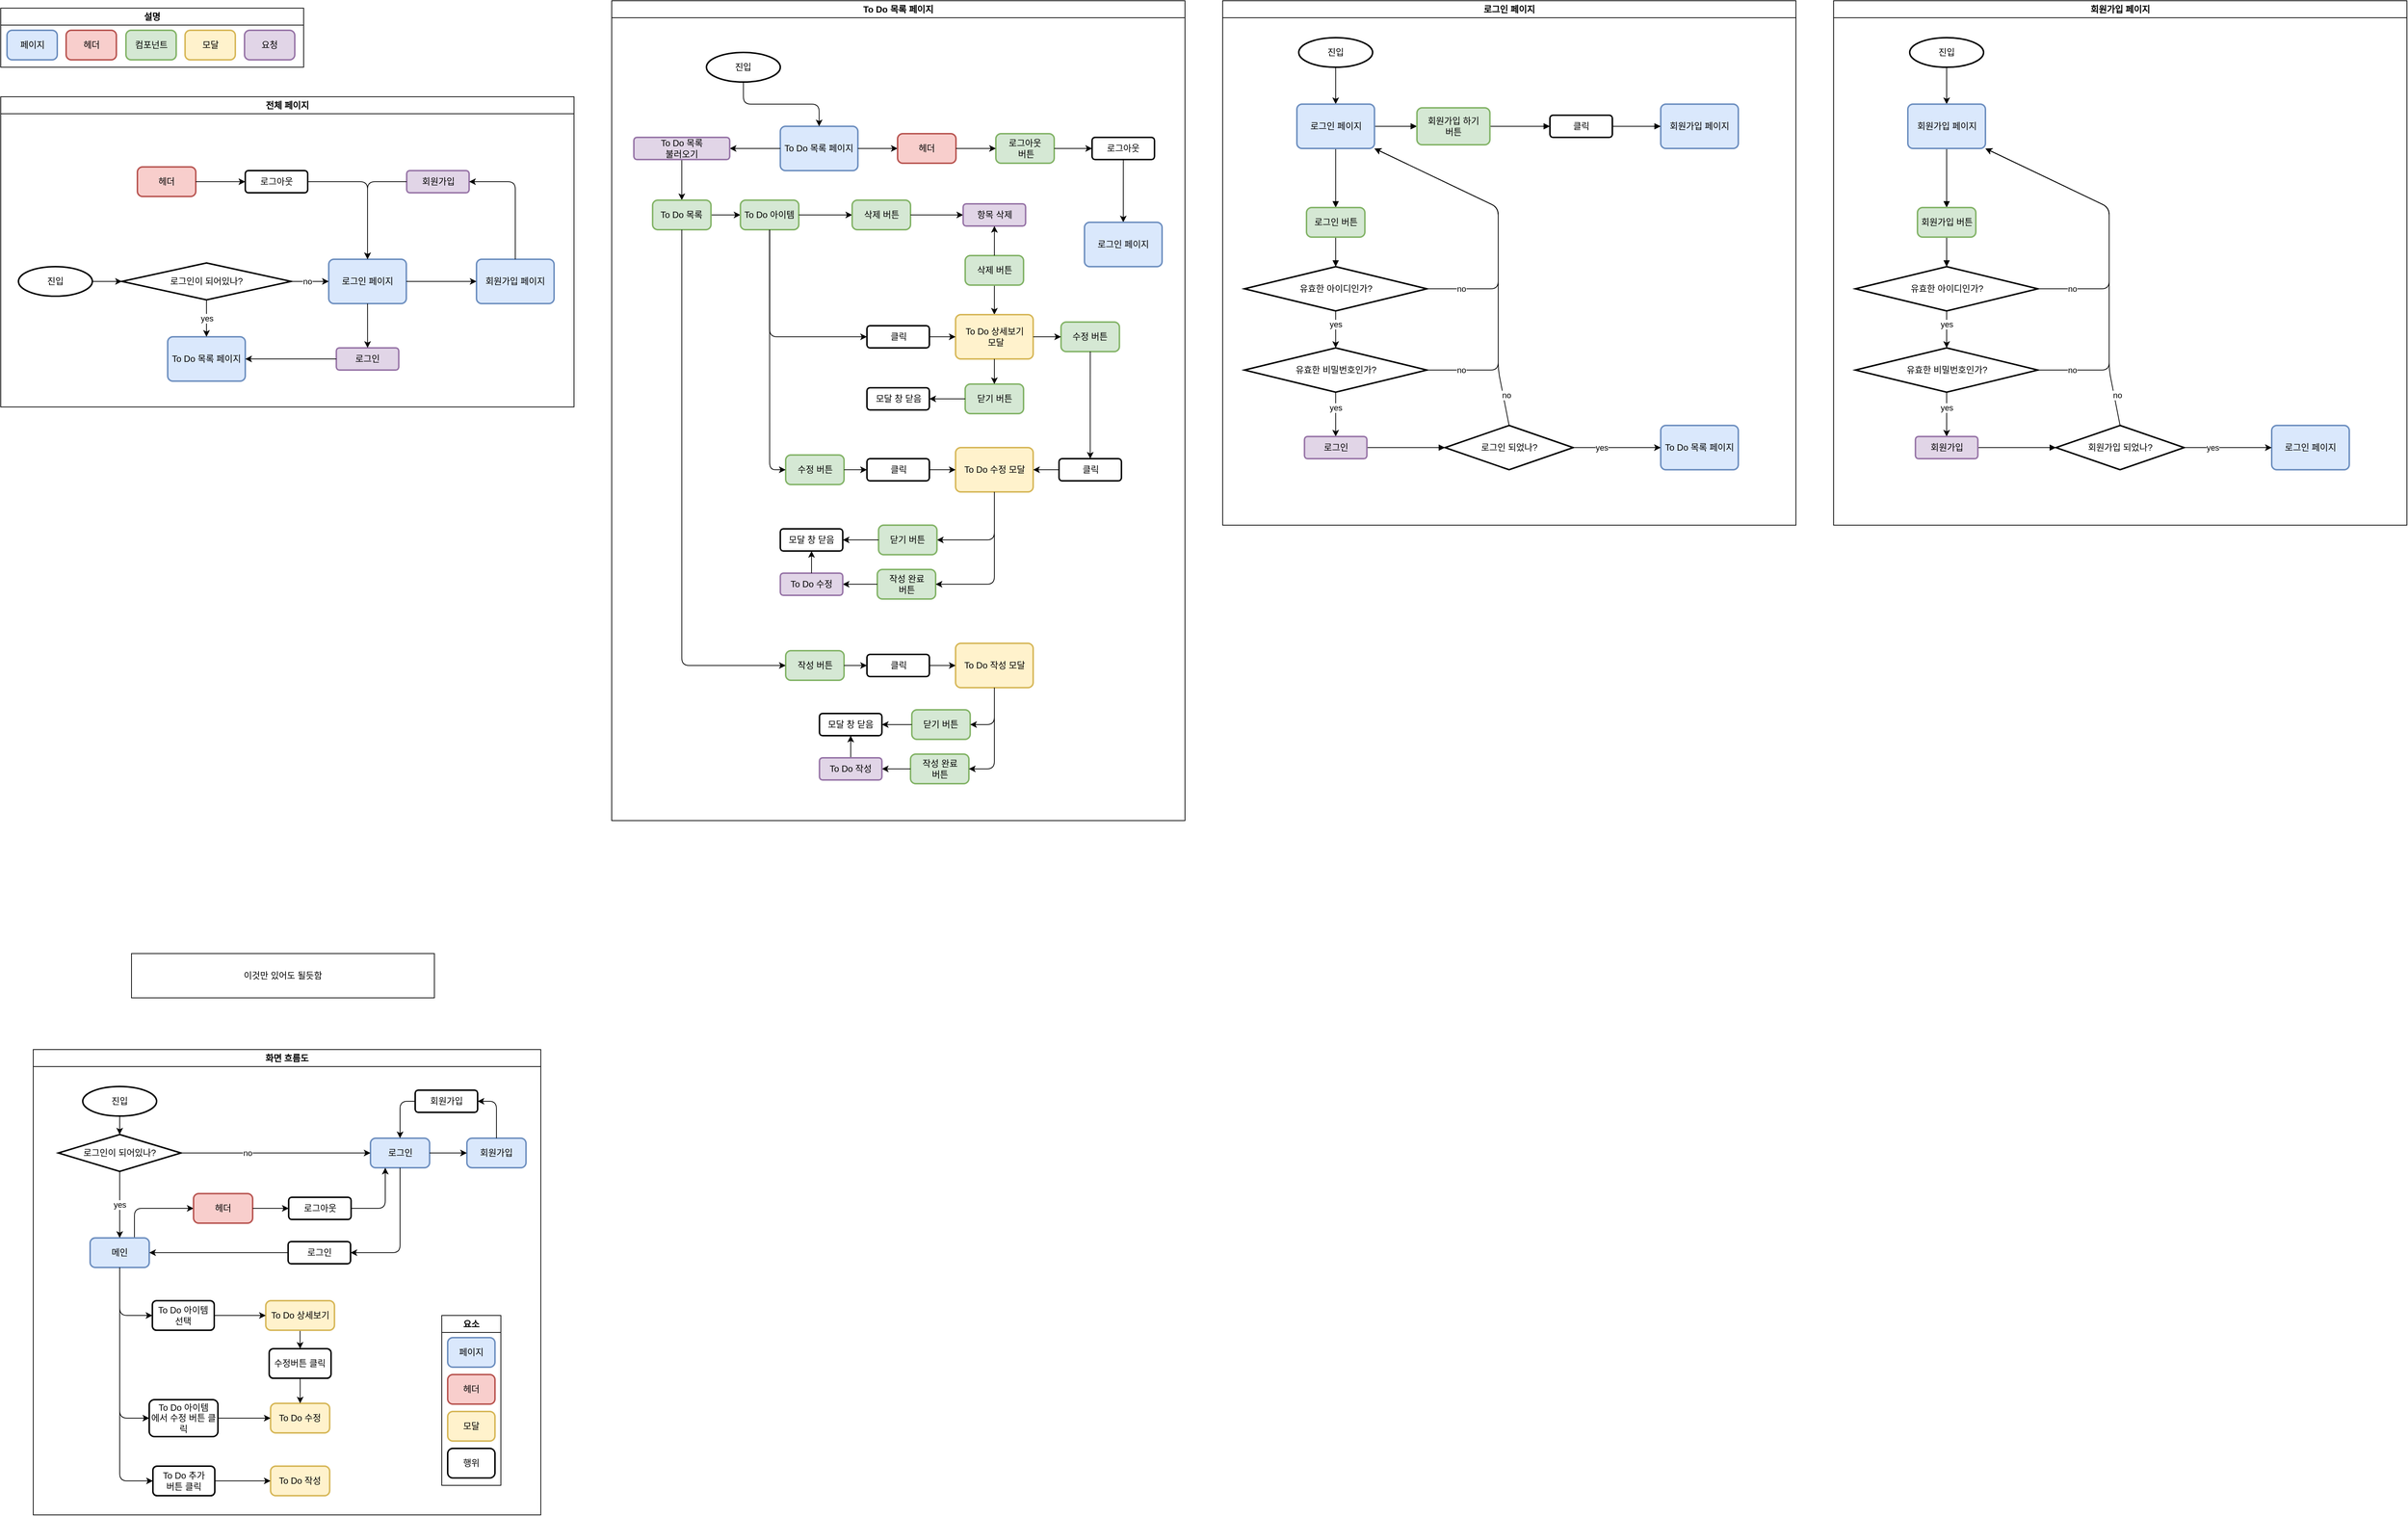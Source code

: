 <mxfile version="20.8.21" type="device"><diagram name="페이지-1" id="SNZqsl2cHFckP-6-qSzS"><mxGraphModel dx="2758" dy="1910" grid="1" gridSize="10" guides="1" tooltips="1" connect="1" arrows="1" fold="1" page="1" pageScale="1" pageWidth="827" pageHeight="1169" math="0" shadow="0"><root><mxCell id="0"/><mxCell id="1" parent="0"/><mxCell id="XMHp6aD-C-vcIuDVWFRv-272" value="전체 페이지" style="swimlane;whiteSpace=wrap;html=1;rounded=0;strokeColor=default;fontFamily=Helvetica;fontSize=12;fontColor=default;startSize=23;fillColor=default;" parent="1" vertex="1"><mxGeometry x="853" y="140" width="776" height="420" as="geometry"/></mxCell><mxCell id="XMHp6aD-C-vcIuDVWFRv-4" value="로그인 페이지" style="rounded=1;whiteSpace=wrap;html=1;absoluteArcSize=1;arcSize=14;strokeWidth=2;fillColor=#dae8fc;strokeColor=#6c8ebf;" parent="XMHp6aD-C-vcIuDVWFRv-272" vertex="1"><mxGeometry x="444" y="220" width="105" height="60" as="geometry"/></mxCell><mxCell id="XMHp6aD-C-vcIuDVWFRv-44" value="진입" style="strokeWidth=2;html=1;shape=mxgraph.flowchart.start_1;whiteSpace=wrap;rounded=1;" parent="XMHp6aD-C-vcIuDVWFRv-272" vertex="1"><mxGeometry x="24" y="230" width="100" height="40" as="geometry"/></mxCell><mxCell id="XMHp6aD-C-vcIuDVWFRv-45" value="로그인이 되어있나?" style="strokeWidth=2;html=1;shape=mxgraph.flowchart.decision;whiteSpace=wrap;rounded=1;" parent="XMHp6aD-C-vcIuDVWFRv-272" vertex="1"><mxGeometry x="164" y="225" width="229" height="50" as="geometry"/></mxCell><mxCell id="XMHp6aD-C-vcIuDVWFRv-49" value="" style="edgeStyle=orthogonalEdgeStyle;rounded=1;orthogonalLoop=1;jettySize=auto;html=1;" parent="XMHp6aD-C-vcIuDVWFRv-272" source="XMHp6aD-C-vcIuDVWFRv-44" target="XMHp6aD-C-vcIuDVWFRv-45" edge="1"><mxGeometry relative="1" as="geometry"><mxPoint x="124.5" y="220" as="sourcePoint"/></mxGeometry></mxCell><mxCell id="XMHp6aD-C-vcIuDVWFRv-53" value="로그인" style="rounded=1;whiteSpace=wrap;html=1;arcSize=14;strokeWidth=2;labelBackgroundColor=none;fillColor=#e1d5e7;strokeColor=#9673a6;" parent="XMHp6aD-C-vcIuDVWFRv-272" vertex="1"><mxGeometry x="454.25" y="340" width="84.5" height="30" as="geometry"/></mxCell><mxCell id="XMHp6aD-C-vcIuDVWFRv-55" value="To Do 목록 페이지" style="rounded=1;whiteSpace=wrap;html=1;absoluteArcSize=1;arcSize=14;strokeWidth=2;fillColor=#dae8fc;strokeColor=#6c8ebf;" parent="XMHp6aD-C-vcIuDVWFRv-272" vertex="1"><mxGeometry x="226" y="325" width="105" height="60" as="geometry"/></mxCell><mxCell id="XMHp6aD-C-vcIuDVWFRv-57" value="" style="edgeStyle=orthogonalEdgeStyle;rounded=1;orthogonalLoop=1;jettySize=auto;html=1;startArrow=classic;startFill=1;endArrow=none;endFill=0;" parent="XMHp6aD-C-vcIuDVWFRv-272" source="XMHp6aD-C-vcIuDVWFRv-55" target="XMHp6aD-C-vcIuDVWFRv-53" edge="1"><mxGeometry relative="1" as="geometry"><mxPoint x="503" y="440" as="sourcePoint"/><mxPoint x="594" y="535" as="targetPoint"/></mxGeometry></mxCell><mxCell id="XMHp6aD-C-vcIuDVWFRv-47" value="회원가입 페이지" style="rounded=1;whiteSpace=wrap;html=1;absoluteArcSize=1;arcSize=14;strokeWidth=2;fillColor=#dae8fc;strokeColor=#6c8ebf;" parent="XMHp6aD-C-vcIuDVWFRv-272" vertex="1"><mxGeometry x="644" y="220" width="105" height="60" as="geometry"/></mxCell><mxCell id="XMHp6aD-C-vcIuDVWFRv-60" value="" style="edgeStyle=orthogonalEdgeStyle;rounded=1;orthogonalLoop=1;jettySize=auto;html=1;startArrow=classic;startFill=1;endArrow=none;endFill=0;" parent="XMHp6aD-C-vcIuDVWFRv-272" source="XMHp6aD-C-vcIuDVWFRv-53" target="XMHp6aD-C-vcIuDVWFRv-4" edge="1"><mxGeometry relative="1" as="geometry"><mxPoint x="384" y="460" as="sourcePoint"/><mxPoint x="507" y="460" as="targetPoint"/></mxGeometry></mxCell><mxCell id="XMHp6aD-C-vcIuDVWFRv-65" value="" style="edgeStyle=orthogonalEdgeStyle;rounded=1;orthogonalLoop=1;jettySize=auto;html=1;startArrow=classic;startFill=1;endArrow=none;endFill=0;" parent="XMHp6aD-C-vcIuDVWFRv-272" source="XMHp6aD-C-vcIuDVWFRv-47" target="XMHp6aD-C-vcIuDVWFRv-4" edge="1"><mxGeometry relative="1" as="geometry"/></mxCell><mxCell id="XMHp6aD-C-vcIuDVWFRv-66" value="" style="endArrow=classic;html=1;rounded=1;entryX=0.5;entryY=0;entryDx=0;entryDy=0;exitX=0.5;exitY=1;exitDx=0;exitDy=0;exitPerimeter=0;" parent="XMHp6aD-C-vcIuDVWFRv-272" source="XMHp6aD-C-vcIuDVWFRv-45" target="XMHp6aD-C-vcIuDVWFRv-55" edge="1"><mxGeometry relative="1" as="geometry"><mxPoint x="244" y="480" as="sourcePoint"/><mxPoint x="344" y="480" as="targetPoint"/><Array as="points"/></mxGeometry></mxCell><mxCell id="XMHp6aD-C-vcIuDVWFRv-67" value="yes" style="edgeLabel;resizable=0;html=1;align=center;verticalAlign=middle;rounded=1;" parent="XMHp6aD-C-vcIuDVWFRv-66" connectable="0" vertex="1"><mxGeometry relative="1" as="geometry"/></mxCell><mxCell id="XMHp6aD-C-vcIuDVWFRv-68" value="" style="endArrow=classic;html=1;rounded=1;" parent="XMHp6aD-C-vcIuDVWFRv-272" source="XMHp6aD-C-vcIuDVWFRv-45" target="XMHp6aD-C-vcIuDVWFRv-4" edge="1"><mxGeometry relative="1" as="geometry"><mxPoint x="404" y="250" as="sourcePoint"/><mxPoint x="289" y="335" as="targetPoint"/></mxGeometry></mxCell><mxCell id="XMHp6aD-C-vcIuDVWFRv-73" value="no" style="edgeLabel;html=1;align=center;verticalAlign=middle;resizable=0;points=[];" parent="XMHp6aD-C-vcIuDVWFRv-68" vertex="1" connectable="0"><mxGeometry x="-0.339" y="1" relative="1" as="geometry"><mxPoint x="5" y="1" as="offset"/></mxGeometry></mxCell><mxCell id="XMHp6aD-C-vcIuDVWFRv-74" value="회원가입" style="rounded=1;whiteSpace=wrap;html=1;arcSize=14;strokeWidth=2;labelBackgroundColor=none;fillColor=#e1d5e7;strokeColor=#9673a6;" parent="XMHp6aD-C-vcIuDVWFRv-272" vertex="1"><mxGeometry x="549.5" y="100" width="84.5" height="30" as="geometry"/></mxCell><mxCell id="XMHp6aD-C-vcIuDVWFRv-58" value="" style="edgeStyle=orthogonalEdgeStyle;rounded=1;orthogonalLoop=1;jettySize=auto;html=1;exitX=0.5;exitY=0;exitDx=0;exitDy=0;entryX=1;entryY=0.5;entryDx=0;entryDy=0;" parent="XMHp6aD-C-vcIuDVWFRv-272" source="XMHp6aD-C-vcIuDVWFRv-47" target="XMHp6aD-C-vcIuDVWFRv-74" edge="1"><mxGeometry relative="1" as="geometry"><mxPoint x="647.5" y="350" as="sourcePoint"/><mxPoint x="647.5" y="270" as="targetPoint"/></mxGeometry></mxCell><mxCell id="XMHp6aD-C-vcIuDVWFRv-77" value="" style="edgeStyle=orthogonalEdgeStyle;rounded=1;orthogonalLoop=1;jettySize=auto;html=1;exitX=0;exitY=0.5;exitDx=0;exitDy=0;" parent="XMHp6aD-C-vcIuDVWFRv-272" source="XMHp6aD-C-vcIuDVWFRv-74" target="XMHp6aD-C-vcIuDVWFRv-4" edge="1"><mxGeometry relative="1" as="geometry"><mxPoint x="707" y="170" as="sourcePoint"/><mxPoint x="655" y="125" as="targetPoint"/></mxGeometry></mxCell><mxCell id="XMHp6aD-C-vcIuDVWFRv-78" value="헤더" style="rounded=1;whiteSpace=wrap;html=1;absoluteArcSize=1;arcSize=14;strokeWidth=2;fillColor=#f8cecc;strokeColor=#b85450;" parent="XMHp6aD-C-vcIuDVWFRv-272" vertex="1"><mxGeometry x="185" y="95" width="79" height="40" as="geometry"/></mxCell><mxCell id="XMHp6aD-C-vcIuDVWFRv-79" value="" style="edgeStyle=orthogonalEdgeStyle;rounded=1;orthogonalLoop=1;jettySize=auto;html=1;exitX=1;exitY=0.5;exitDx=0;exitDy=0;entryX=0;entryY=0.5;entryDx=0;entryDy=0;" parent="XMHp6aD-C-vcIuDVWFRv-272" source="XMHp6aD-C-vcIuDVWFRv-78" target="XMHp6aD-C-vcIuDVWFRv-80" edge="1"><mxGeometry relative="1" as="geometry"><mxPoint x="560" y="125" as="sourcePoint"/><mxPoint x="395" y="100" as="targetPoint"/></mxGeometry></mxCell><mxCell id="XMHp6aD-C-vcIuDVWFRv-80" value="로그아웃" style="rounded=1;whiteSpace=wrap;html=1;arcSize=14;strokeWidth=2;labelBackgroundColor=none;" parent="XMHp6aD-C-vcIuDVWFRv-272" vertex="1"><mxGeometry x="331" y="100" width="84.5" height="30" as="geometry"/></mxCell><mxCell id="XMHp6aD-C-vcIuDVWFRv-81" value="" style="edgeStyle=orthogonalEdgeStyle;rounded=1;orthogonalLoop=1;jettySize=auto;html=1;exitX=1;exitY=0.5;exitDx=0;exitDy=0;entryX=0.5;entryY=0;entryDx=0;entryDy=0;" parent="XMHp6aD-C-vcIuDVWFRv-272" source="XMHp6aD-C-vcIuDVWFRv-80" target="XMHp6aD-C-vcIuDVWFRv-4" edge="1"><mxGeometry relative="1" as="geometry"><mxPoint x="274" y="110" as="sourcePoint"/><mxPoint x="485" y="160" as="targetPoint"/></mxGeometry></mxCell><mxCell id="XMHp6aD-C-vcIuDVWFRv-298" value="To Do 목록 페이지" style="swimlane;whiteSpace=wrap;html=1;rounded=0;strokeColor=default;fontFamily=Helvetica;fontSize=12;fontColor=default;startSize=23;fillColor=default;" parent="1" vertex="1"><mxGeometry x="1680" y="10" width="776" height="1110" as="geometry"/></mxCell><mxCell id="XMHp6aD-C-vcIuDVWFRv-300" value="To Do 목록 페이지" style="rounded=1;whiteSpace=wrap;html=1;absoluteArcSize=1;arcSize=14;strokeWidth=2;fillColor=#dae8fc;strokeColor=#6c8ebf;" parent="XMHp6aD-C-vcIuDVWFRv-298" vertex="1"><mxGeometry x="228.25" y="170" width="105" height="60" as="geometry"/></mxCell><mxCell id="XMHp6aD-C-vcIuDVWFRv-301" value="" style="edgeStyle=orthogonalEdgeStyle;rounded=1;orthogonalLoop=1;jettySize=auto;html=1;startArrow=classic;startFill=1;endArrow=none;endFill=0;" parent="XMHp6aD-C-vcIuDVWFRv-298" source="XMHp6aD-C-vcIuDVWFRv-300" target="XMHp6aD-C-vcIuDVWFRv-332" edge="1"><mxGeometry relative="1" as="geometry"><mxPoint x="532.75" y="240" as="sourcePoint"/><mxPoint x="404.5" y="155" as="targetPoint"/></mxGeometry></mxCell><mxCell id="XMHp6aD-C-vcIuDVWFRv-302" value="수정 버튼" style="rounded=1;whiteSpace=wrap;html=1;absoluteArcSize=1;arcSize=14;strokeWidth=2;fillColor=#d5e8d4;strokeColor=#82b366;" parent="XMHp6aD-C-vcIuDVWFRv-298" vertex="1"><mxGeometry x="235.5" y="615" width="79" height="40" as="geometry"/></mxCell><mxCell id="XMHp6aD-C-vcIuDVWFRv-352" value="" style="edgeStyle=orthogonalEdgeStyle;rounded=1;orthogonalLoop=1;jettySize=auto;html=1;fontFamily=Helvetica;fontSize=12;fontColor=default;startArrow=classic;startFill=1;endArrow=none;endFill=0;startSize=6;" parent="XMHp6aD-C-vcIuDVWFRv-298" source="XMHp6aD-C-vcIuDVWFRv-304" target="XMHp6aD-C-vcIuDVWFRv-331" edge="1"><mxGeometry relative="1" as="geometry"/></mxCell><mxCell id="XMHp6aD-C-vcIuDVWFRv-304" value="To Do 상세보기&lt;br&gt;&amp;nbsp;모달" style="rounded=1;whiteSpace=wrap;html=1;absoluteArcSize=1;arcSize=14;strokeWidth=2;fillColor=#fff2cc;strokeColor=#d6b656;" parent="XMHp6aD-C-vcIuDVWFRv-298" vertex="1"><mxGeometry x="465.5" y="425" width="105" height="60" as="geometry"/></mxCell><mxCell id="XMHp6aD-C-vcIuDVWFRv-306" value="To Do 작성 모달" style="rounded=1;whiteSpace=wrap;html=1;absoluteArcSize=1;arcSize=14;strokeWidth=2;fillColor=#fff2cc;strokeColor=#d6b656;" parent="XMHp6aD-C-vcIuDVWFRv-298" vertex="1"><mxGeometry x="465.5" y="870" width="105" height="60" as="geometry"/></mxCell><mxCell id="XMHp6aD-C-vcIuDVWFRv-309" value="To Do 수정 모달" style="rounded=1;whiteSpace=wrap;html=1;absoluteArcSize=1;arcSize=14;strokeWidth=2;fillColor=#fff2cc;strokeColor=#d6b656;" parent="XMHp6aD-C-vcIuDVWFRv-298" vertex="1"><mxGeometry x="465.5" y="605" width="105" height="60" as="geometry"/></mxCell><mxCell id="XMHp6aD-C-vcIuDVWFRv-310" value="작성 버튼" style="rounded=1;whiteSpace=wrap;html=1;absoluteArcSize=1;arcSize=14;strokeWidth=2;fillColor=#d5e8d4;strokeColor=#82b366;" parent="XMHp6aD-C-vcIuDVWFRv-298" vertex="1"><mxGeometry x="235.5" y="880" width="79" height="40" as="geometry"/></mxCell><mxCell id="XMHp6aD-C-vcIuDVWFRv-390" value="" style="edgeStyle=orthogonalEdgeStyle;rounded=1;orthogonalLoop=1;jettySize=auto;html=1;fontFamily=Helvetica;fontSize=12;fontColor=default;startArrow=classic;startFill=1;endArrow=none;endFill=0;startSize=6;" parent="XMHp6aD-C-vcIuDVWFRv-298" source="XMHp6aD-C-vcIuDVWFRv-311" target="XMHp6aD-C-vcIuDVWFRv-388" edge="1"><mxGeometry relative="1" as="geometry"/></mxCell><mxCell id="XMHp6aD-C-vcIuDVWFRv-311" value="To Do 아이템" style="rounded=1;whiteSpace=wrap;html=1;absoluteArcSize=1;arcSize=14;strokeWidth=2;fillColor=#d5e8d4;strokeColor=#82b366;" parent="XMHp6aD-C-vcIuDVWFRv-298" vertex="1"><mxGeometry x="174.25" y="270" width="79" height="40" as="geometry"/></mxCell><mxCell id="XMHp6aD-C-vcIuDVWFRv-312" value="" style="edgeStyle=orthogonalEdgeStyle;rounded=1;orthogonalLoop=1;jettySize=auto;html=1;startArrow=classic;startFill=1;endArrow=none;endFill=0;entryX=0.5;entryY=1;entryDx=0;entryDy=0;" parent="XMHp6aD-C-vcIuDVWFRv-298" source="XMHp6aD-C-vcIuDVWFRv-313" target="XMHp6aD-C-vcIuDVWFRv-311" edge="1"><mxGeometry relative="1" as="geometry"><mxPoint x="253.25" y="400" as="targetPoint"/></mxGeometry></mxCell><mxCell id="XMHp6aD-C-vcIuDVWFRv-313" value="클릭" style="rounded=1;whiteSpace=wrap;html=1;arcSize=14;strokeWidth=2;labelBackgroundColor=none;" parent="XMHp6aD-C-vcIuDVWFRv-298" vertex="1"><mxGeometry x="345.5" y="440" width="84.5" height="30" as="geometry"/></mxCell><mxCell id="XMHp6aD-C-vcIuDVWFRv-303" value="" style="edgeStyle=orthogonalEdgeStyle;rounded=1;orthogonalLoop=1;jettySize=auto;html=1;startArrow=classic;startFill=1;endArrow=none;endFill=0;" parent="XMHp6aD-C-vcIuDVWFRv-298" source="XMHp6aD-C-vcIuDVWFRv-304" target="XMHp6aD-C-vcIuDVWFRv-313" edge="1"><mxGeometry relative="1" as="geometry"/></mxCell><mxCell id="XMHp6aD-C-vcIuDVWFRv-315" value="" style="edgeStyle=orthogonalEdgeStyle;rounded=1;orthogonalLoop=1;jettySize=auto;html=1;startArrow=classic;startFill=1;endArrow=none;endFill=0;exitX=0;exitY=0.5;exitDx=0;exitDy=0;entryX=0.5;entryY=1;entryDx=0;entryDy=0;" parent="XMHp6aD-C-vcIuDVWFRv-298" source="XMHp6aD-C-vcIuDVWFRv-302" target="XMHp6aD-C-vcIuDVWFRv-311" edge="1"><mxGeometry relative="1" as="geometry"><mxPoint x="253.75" y="405" as="sourcePoint"/><mxPoint x="198.75" y="350" as="targetPoint"/></mxGeometry></mxCell><mxCell id="XMHp6aD-C-vcIuDVWFRv-317" value="" style="edgeStyle=orthogonalEdgeStyle;rounded=1;orthogonalLoop=1;jettySize=auto;html=1;startArrow=classic;startFill=1;endArrow=none;endFill=0;" parent="XMHp6aD-C-vcIuDVWFRv-298" source="XMHp6aD-C-vcIuDVWFRv-318" target="XMHp6aD-C-vcIuDVWFRv-302" edge="1"><mxGeometry relative="1" as="geometry"/></mxCell><mxCell id="XMHp6aD-C-vcIuDVWFRv-318" value="클릭" style="rounded=1;whiteSpace=wrap;html=1;arcSize=14;strokeWidth=2;labelBackgroundColor=none;" parent="XMHp6aD-C-vcIuDVWFRv-298" vertex="1"><mxGeometry x="345.5" y="620" width="84.5" height="30" as="geometry"/></mxCell><mxCell id="XMHp6aD-C-vcIuDVWFRv-307" value="" style="edgeStyle=orthogonalEdgeStyle;rounded=1;orthogonalLoop=1;jettySize=auto;html=1;startArrow=classic;startFill=1;endArrow=none;endFill=0;" parent="XMHp6aD-C-vcIuDVWFRv-298" source="XMHp6aD-C-vcIuDVWFRv-309" target="XMHp6aD-C-vcIuDVWFRv-318" edge="1"><mxGeometry relative="1" as="geometry"/></mxCell><mxCell id="XMHp6aD-C-vcIuDVWFRv-319" value="" style="edgeStyle=orthogonalEdgeStyle;rounded=1;orthogonalLoop=1;jettySize=auto;html=1;startArrow=classic;startFill=1;endArrow=none;endFill=0;" parent="XMHp6aD-C-vcIuDVWFRv-298" source="XMHp6aD-C-vcIuDVWFRv-320" target="XMHp6aD-C-vcIuDVWFRv-310" edge="1"><mxGeometry relative="1" as="geometry"/></mxCell><mxCell id="XMHp6aD-C-vcIuDVWFRv-320" value="클릭" style="rounded=1;whiteSpace=wrap;html=1;arcSize=14;strokeWidth=2;labelBackgroundColor=none;" parent="XMHp6aD-C-vcIuDVWFRv-298" vertex="1"><mxGeometry x="345.5" y="885" width="84.5" height="30" as="geometry"/></mxCell><mxCell id="XMHp6aD-C-vcIuDVWFRv-321" value="수정 버튼" style="rounded=1;whiteSpace=wrap;html=1;absoluteArcSize=1;arcSize=14;strokeWidth=2;fillColor=#d5e8d4;strokeColor=#82b366;" parent="XMHp6aD-C-vcIuDVWFRv-298" vertex="1"><mxGeometry x="608.25" y="435" width="79" height="40" as="geometry"/></mxCell><mxCell id="XMHp6aD-C-vcIuDVWFRv-322" value="" style="edgeStyle=orthogonalEdgeStyle;rounded=1;orthogonalLoop=1;jettySize=auto;html=1;startArrow=classic;startFill=1;endArrow=none;endFill=0;" parent="XMHp6aD-C-vcIuDVWFRv-298" source="XMHp6aD-C-vcIuDVWFRv-323" target="XMHp6aD-C-vcIuDVWFRv-321" edge="1"><mxGeometry relative="1" as="geometry"/></mxCell><mxCell id="XMHp6aD-C-vcIuDVWFRv-323" value="클릭" style="rounded=1;whiteSpace=wrap;html=1;arcSize=14;strokeWidth=2;labelBackgroundColor=none;" parent="XMHp6aD-C-vcIuDVWFRv-298" vertex="1"><mxGeometry x="605.5" y="620" width="84.5" height="30" as="geometry"/></mxCell><mxCell id="XMHp6aD-C-vcIuDVWFRv-324" value="" style="edgeStyle=orthogonalEdgeStyle;rounded=1;orthogonalLoop=1;jettySize=auto;html=1;startArrow=classic;startFill=1;endArrow=none;endFill=0;entryX=1;entryY=0.5;entryDx=0;entryDy=0;exitX=0;exitY=0.5;exitDx=0;exitDy=0;" parent="XMHp6aD-C-vcIuDVWFRv-298" source="XMHp6aD-C-vcIuDVWFRv-321" target="XMHp6aD-C-vcIuDVWFRv-304" edge="1"><mxGeometry relative="1" as="geometry"><mxPoint x="639.75" y="454.5" as="sourcePoint"/><mxPoint x="674.75" y="454.5" as="targetPoint"/></mxGeometry></mxCell><mxCell id="XMHp6aD-C-vcIuDVWFRv-325" value="" style="edgeStyle=orthogonalEdgeStyle;rounded=1;orthogonalLoop=1;jettySize=auto;html=1;startArrow=classic;startFill=1;endArrow=none;endFill=0;" parent="XMHp6aD-C-vcIuDVWFRv-298" source="XMHp6aD-C-vcIuDVWFRv-326" target="XMHp6aD-C-vcIuDVWFRv-311" edge="1"><mxGeometry relative="1" as="geometry"/></mxCell><mxCell id="XMHp6aD-C-vcIuDVWFRv-326" value="삭제 버튼" style="rounded=1;whiteSpace=wrap;html=1;absoluteArcSize=1;arcSize=14;strokeWidth=2;fillColor=#d5e8d4;strokeColor=#82b366;" parent="XMHp6aD-C-vcIuDVWFRv-298" vertex="1"><mxGeometry x="325.5" y="270" width="79" height="40" as="geometry"/></mxCell><mxCell id="XMHp6aD-C-vcIuDVWFRv-327" value="" style="edgeStyle=orthogonalEdgeStyle;rounded=1;orthogonalLoop=1;jettySize=auto;html=1;startArrow=classic;startFill=1;endArrow=none;endFill=0;" parent="XMHp6aD-C-vcIuDVWFRv-298" source="XMHp6aD-C-vcIuDVWFRv-329" target="XMHp6aD-C-vcIuDVWFRv-326" edge="1"><mxGeometry relative="1" as="geometry"/></mxCell><mxCell id="XMHp6aD-C-vcIuDVWFRv-329" value="항목 삭제" style="rounded=1;whiteSpace=wrap;html=1;arcSize=14;strokeWidth=2;labelBackgroundColor=none;fillColor=#e1d5e7;strokeColor=#9673a6;" parent="XMHp6aD-C-vcIuDVWFRv-298" vertex="1"><mxGeometry x="475.75" y="275" width="84.5" height="30" as="geometry"/></mxCell><mxCell id="XMHp6aD-C-vcIuDVWFRv-305" value="" style="edgeStyle=orthogonalEdgeStyle;rounded=1;orthogonalLoop=1;jettySize=auto;html=1;startArrow=classic;startFill=1;endArrow=none;endFill=0;" parent="XMHp6aD-C-vcIuDVWFRv-298" source="XMHp6aD-C-vcIuDVWFRv-306" target="XMHp6aD-C-vcIuDVWFRv-320" edge="1"><mxGeometry relative="1" as="geometry"/></mxCell><mxCell id="XMHp6aD-C-vcIuDVWFRv-331" value="삭제 버튼" style="rounded=1;whiteSpace=wrap;html=1;absoluteArcSize=1;arcSize=14;strokeWidth=2;fillColor=#d5e8d4;strokeColor=#82b366;" parent="XMHp6aD-C-vcIuDVWFRv-298" vertex="1"><mxGeometry x="478.5" y="345" width="79" height="40" as="geometry"/></mxCell><mxCell id="XMHp6aD-C-vcIuDVWFRv-308" value="" style="edgeStyle=orthogonalEdgeStyle;rounded=1;orthogonalLoop=1;jettySize=auto;html=1;startArrow=classic;startFill=1;endArrow=none;endFill=0;" parent="XMHp6aD-C-vcIuDVWFRv-298" source="XMHp6aD-C-vcIuDVWFRv-309" target="XMHp6aD-C-vcIuDVWFRv-323" edge="1"><mxGeometry relative="1" as="geometry"/></mxCell><mxCell id="XMHp6aD-C-vcIuDVWFRv-328" value="" style="edgeStyle=orthogonalEdgeStyle;rounded=1;orthogonalLoop=1;jettySize=auto;html=1;startArrow=classic;startFill=1;endArrow=none;endFill=0;" parent="XMHp6aD-C-vcIuDVWFRv-298" source="XMHp6aD-C-vcIuDVWFRv-329" target="XMHp6aD-C-vcIuDVWFRv-331" edge="1"><mxGeometry relative="1" as="geometry"/></mxCell><mxCell id="XMHp6aD-C-vcIuDVWFRv-332" value="진입" style="strokeWidth=2;html=1;shape=mxgraph.flowchart.start_1;whiteSpace=wrap;rounded=1;" parent="XMHp6aD-C-vcIuDVWFRv-298" vertex="1"><mxGeometry x="128.25" y="70" width="100" height="40" as="geometry"/></mxCell><mxCell id="XMHp6aD-C-vcIuDVWFRv-341" value="" style="edgeStyle=orthogonalEdgeStyle;rounded=1;orthogonalLoop=1;jettySize=auto;html=1;fontFamily=Helvetica;fontSize=12;fontColor=default;startArrow=classic;startFill=1;endArrow=none;endFill=0;startSize=6;" parent="XMHp6aD-C-vcIuDVWFRv-298" source="XMHp6aD-C-vcIuDVWFRv-333" target="XMHp6aD-C-vcIuDVWFRv-300" edge="1"><mxGeometry relative="1" as="geometry"/></mxCell><mxCell id="XMHp6aD-C-vcIuDVWFRv-333" value="헤더" style="rounded=1;whiteSpace=wrap;html=1;absoluteArcSize=1;arcSize=14;strokeWidth=2;fillColor=#f8cecc;strokeColor=#b85450;" parent="XMHp6aD-C-vcIuDVWFRv-298" vertex="1"><mxGeometry x="387" y="180" width="79" height="40" as="geometry"/></mxCell><mxCell id="XMHp6aD-C-vcIuDVWFRv-334" value="로그아웃&lt;br&gt;&amp;nbsp;버튼" style="rounded=1;whiteSpace=wrap;html=1;absoluteArcSize=1;arcSize=14;strokeWidth=2;fillColor=#d5e8d4;strokeColor=#82b366;" parent="XMHp6aD-C-vcIuDVWFRv-298" vertex="1"><mxGeometry x="520" y="180" width="79" height="40" as="geometry"/></mxCell><mxCell id="XMHp6aD-C-vcIuDVWFRv-336" value="" style="edgeStyle=orthogonalEdgeStyle;rounded=1;orthogonalLoop=1;jettySize=auto;html=1;startArrow=classic;startFill=1;endArrow=none;endFill=0;exitX=0;exitY=0.5;exitDx=0;exitDy=0;" parent="XMHp6aD-C-vcIuDVWFRv-298" source="XMHp6aD-C-vcIuDVWFRv-334" target="XMHp6aD-C-vcIuDVWFRv-333" edge="1"><mxGeometry relative="1" as="geometry"><mxPoint x="205" y="210" as="sourcePoint"/><mxPoint x="409" y="210" as="targetPoint"/></mxGeometry></mxCell><mxCell id="XMHp6aD-C-vcIuDVWFRv-338" value="" style="edgeStyle=orthogonalEdgeStyle;rounded=1;orthogonalLoop=1;jettySize=auto;html=1;fontFamily=Helvetica;fontSize=12;fontColor=default;startArrow=classic;startFill=1;endArrow=none;endFill=0;startSize=6;" parent="XMHp6aD-C-vcIuDVWFRv-298" source="XMHp6aD-C-vcIuDVWFRv-337" target="XMHp6aD-C-vcIuDVWFRv-334" edge="1"><mxGeometry relative="1" as="geometry"/></mxCell><mxCell id="XMHp6aD-C-vcIuDVWFRv-337" value="로그아웃" style="rounded=1;whiteSpace=wrap;html=1;arcSize=14;strokeWidth=2;labelBackgroundColor=none;" parent="XMHp6aD-C-vcIuDVWFRv-298" vertex="1"><mxGeometry x="650.25" y="185" width="84.5" height="30" as="geometry"/></mxCell><mxCell id="XMHp6aD-C-vcIuDVWFRv-340" value="" style="edgeStyle=orthogonalEdgeStyle;rounded=1;orthogonalLoop=1;jettySize=auto;html=1;fontFamily=Helvetica;fontSize=12;fontColor=default;startArrow=classic;startFill=1;endArrow=none;endFill=0;startSize=6;" parent="XMHp6aD-C-vcIuDVWFRv-298" source="XMHp6aD-C-vcIuDVWFRv-339" target="XMHp6aD-C-vcIuDVWFRv-337" edge="1"><mxGeometry relative="1" as="geometry"/></mxCell><mxCell id="XMHp6aD-C-vcIuDVWFRv-339" value="로그인 페이지" style="rounded=1;whiteSpace=wrap;html=1;absoluteArcSize=1;arcSize=14;strokeWidth=2;fillColor=#dae8fc;strokeColor=#6c8ebf;" parent="XMHp6aD-C-vcIuDVWFRv-298" vertex="1"><mxGeometry x="640" y="300" width="105" height="60" as="geometry"/></mxCell><mxCell id="XMHp6aD-C-vcIuDVWFRv-351" value="닫기 버튼" style="rounded=1;whiteSpace=wrap;html=1;absoluteArcSize=1;arcSize=14;strokeWidth=2;fillColor=#d5e8d4;strokeColor=#82b366;" parent="XMHp6aD-C-vcIuDVWFRv-298" vertex="1"><mxGeometry x="478.5" y="519" width="79" height="40" as="geometry"/></mxCell><mxCell id="XMHp6aD-C-vcIuDVWFRv-354" value="" style="edgeStyle=orthogonalEdgeStyle;rounded=1;orthogonalLoop=1;jettySize=auto;html=1;fontFamily=Helvetica;fontSize=12;fontColor=default;startArrow=classic;startFill=1;endArrow=none;endFill=0;startSize=6;" parent="XMHp6aD-C-vcIuDVWFRv-298" source="XMHp6aD-C-vcIuDVWFRv-351" target="XMHp6aD-C-vcIuDVWFRv-304" edge="1"><mxGeometry relative="1" as="geometry"><mxPoint x="707.25" y="415" as="sourcePoint"/><mxPoint x="707.25" y="375" as="targetPoint"/></mxGeometry></mxCell><mxCell id="XMHp6aD-C-vcIuDVWFRv-357" value="" style="edgeStyle=orthogonalEdgeStyle;rounded=1;orthogonalLoop=1;jettySize=auto;html=1;startArrow=classic;startFill=1;endArrow=none;endFill=0;entryX=0.5;entryY=1;entryDx=0;entryDy=0;" parent="XMHp6aD-C-vcIuDVWFRv-298" source="XMHp6aD-C-vcIuDVWFRv-370" target="XMHp6aD-C-vcIuDVWFRv-309" edge="1"><mxGeometry relative="1" as="geometry"><mxPoint x="493.25" y="725" as="sourcePoint"/><mxPoint x="581.25" y="745" as="targetPoint"/></mxGeometry></mxCell><mxCell id="XMHp6aD-C-vcIuDVWFRv-359" value="닫기 버튼" style="rounded=1;whiteSpace=wrap;html=1;absoluteArcSize=1;arcSize=14;strokeWidth=2;fillColor=#d5e8d4;strokeColor=#82b366;" parent="XMHp6aD-C-vcIuDVWFRv-298" vertex="1"><mxGeometry x="406.25" y="960" width="79" height="40" as="geometry"/></mxCell><mxCell id="XMHp6aD-C-vcIuDVWFRv-361" value="" style="edgeStyle=orthogonalEdgeStyle;rounded=1;orthogonalLoop=1;jettySize=auto;html=1;startArrow=classic;startFill=1;endArrow=none;endFill=0;entryX=0.5;entryY=1;entryDx=0;entryDy=0;exitX=1;exitY=0.5;exitDx=0;exitDy=0;" parent="XMHp6aD-C-vcIuDVWFRv-298" source="XMHp6aD-C-vcIuDVWFRv-359" target="XMHp6aD-C-vcIuDVWFRv-306" edge="1"><mxGeometry relative="1" as="geometry"><mxPoint x="631.25" y="970" as="sourcePoint"/><mxPoint x="631.25" y="940" as="targetPoint"/></mxGeometry></mxCell><mxCell id="XMHp6aD-C-vcIuDVWFRv-364" value="" style="edgeStyle=orthogonalEdgeStyle;rounded=1;orthogonalLoop=1;jettySize=auto;html=1;fontFamily=Helvetica;fontSize=12;fontColor=default;startArrow=classic;startFill=1;endArrow=none;endFill=0;startSize=6;" parent="XMHp6aD-C-vcIuDVWFRv-298" source="XMHp6aD-C-vcIuDVWFRv-363" target="XMHp6aD-C-vcIuDVWFRv-351" edge="1"><mxGeometry relative="1" as="geometry"/></mxCell><mxCell id="XMHp6aD-C-vcIuDVWFRv-363" value="모달 창 닫음" style="rounded=1;whiteSpace=wrap;html=1;arcSize=14;strokeWidth=2;labelBackgroundColor=none;" parent="XMHp6aD-C-vcIuDVWFRv-298" vertex="1"><mxGeometry x="345.5" y="524" width="84.5" height="30" as="geometry"/></mxCell><mxCell id="XMHp6aD-C-vcIuDVWFRv-383" value="" style="edgeStyle=orthogonalEdgeStyle;rounded=1;orthogonalLoop=1;jettySize=auto;html=1;fontFamily=Helvetica;fontSize=12;fontColor=default;startArrow=classic;startFill=1;endArrow=none;endFill=0;startSize=6;" parent="XMHp6aD-C-vcIuDVWFRv-298" source="XMHp6aD-C-vcIuDVWFRv-367" target="XMHp6aD-C-vcIuDVWFRv-381" edge="1"><mxGeometry relative="1" as="geometry"/></mxCell><mxCell id="XMHp6aD-C-vcIuDVWFRv-367" value="모달 창 닫음" style="rounded=1;whiteSpace=wrap;html=1;arcSize=14;strokeWidth=2;labelBackgroundColor=none;" parent="XMHp6aD-C-vcIuDVWFRv-298" vertex="1"><mxGeometry x="281.25" y="965" width="84.5" height="30" as="geometry"/></mxCell><mxCell id="XMHp6aD-C-vcIuDVWFRv-368" value="작성 완료&lt;br&gt;버튼" style="rounded=1;whiteSpace=wrap;html=1;absoluteArcSize=1;arcSize=14;strokeWidth=2;fillColor=#d5e8d4;strokeColor=#82b366;" parent="XMHp6aD-C-vcIuDVWFRv-298" vertex="1"><mxGeometry x="404.5" y="1020" width="79" height="40" as="geometry"/></mxCell><mxCell id="XMHp6aD-C-vcIuDVWFRv-369" value="" style="edgeStyle=orthogonalEdgeStyle;rounded=1;orthogonalLoop=1;jettySize=auto;html=1;startArrow=classic;startFill=1;endArrow=none;endFill=0;entryX=0.5;entryY=1;entryDx=0;entryDy=0;exitX=1;exitY=0.5;exitDx=0;exitDy=0;" parent="XMHp6aD-C-vcIuDVWFRv-298" source="XMHp6aD-C-vcIuDVWFRv-368" target="XMHp6aD-C-vcIuDVWFRv-306" edge="1"><mxGeometry relative="1" as="geometry"><mxPoint x="495.25" y="990" as="sourcePoint"/><mxPoint x="528.25" y="940" as="targetPoint"/></mxGeometry></mxCell><mxCell id="XMHp6aD-C-vcIuDVWFRv-370" value="닫기 버튼" style="rounded=1;whiteSpace=wrap;html=1;absoluteArcSize=1;arcSize=14;strokeWidth=2;fillColor=#d5e8d4;strokeColor=#82b366;" parent="XMHp6aD-C-vcIuDVWFRv-298" vertex="1"><mxGeometry x="361.25" y="710" width="79" height="40" as="geometry"/></mxCell><mxCell id="XMHp6aD-C-vcIuDVWFRv-371" value="모달 창 닫음" style="rounded=1;whiteSpace=wrap;html=1;arcSize=14;strokeWidth=2;labelBackgroundColor=none;" parent="XMHp6aD-C-vcIuDVWFRv-298" vertex="1"><mxGeometry x="228.25" y="715" width="84.5" height="30" as="geometry"/></mxCell><mxCell id="XMHp6aD-C-vcIuDVWFRv-372" value="작성 완료&lt;br&gt;버튼" style="rounded=1;whiteSpace=wrap;html=1;absoluteArcSize=1;arcSize=14;strokeWidth=2;fillColor=#d5e8d4;strokeColor=#82b366;" parent="XMHp6aD-C-vcIuDVWFRv-298" vertex="1"><mxGeometry x="359.5" y="770" width="79" height="40" as="geometry"/></mxCell><mxCell id="XMHp6aD-C-vcIuDVWFRv-373" value="" style="edgeStyle=orthogonalEdgeStyle;rounded=1;orthogonalLoop=1;jettySize=auto;html=1;startArrow=classic;startFill=1;endArrow=none;endFill=0;entryX=0.5;entryY=1;entryDx=0;entryDy=0;exitX=1;exitY=0.5;exitDx=0;exitDy=0;" parent="XMHp6aD-C-vcIuDVWFRv-298" source="XMHp6aD-C-vcIuDVWFRv-372" target="XMHp6aD-C-vcIuDVWFRv-309" edge="1"><mxGeometry relative="1" as="geometry"><mxPoint x="432" y="805" as="sourcePoint"/><mxPoint x="457" y="745" as="targetPoint"/></mxGeometry></mxCell><mxCell id="XMHp6aD-C-vcIuDVWFRv-374" value="" style="edgeStyle=orthogonalEdgeStyle;rounded=1;orthogonalLoop=1;jettySize=auto;html=1;startArrow=classic;startFill=1;endArrow=none;endFill=0;entryX=0;entryY=0.5;entryDx=0;entryDy=0;exitX=1;exitY=0.5;exitDx=0;exitDy=0;" parent="XMHp6aD-C-vcIuDVWFRv-298" source="XMHp6aD-C-vcIuDVWFRv-371" target="XMHp6aD-C-vcIuDVWFRv-370" edge="1"><mxGeometry relative="1" as="geometry"><mxPoint x="384.0" y="660" as="sourcePoint"/><mxPoint x="432.5" y="660" as="targetPoint"/></mxGeometry></mxCell><mxCell id="XMHp6aD-C-vcIuDVWFRv-375" value="" style="edgeStyle=orthogonalEdgeStyle;rounded=1;orthogonalLoop=1;jettySize=auto;html=1;startArrow=classic;startFill=1;endArrow=none;endFill=0;entryX=0;entryY=0.5;entryDx=0;entryDy=0;exitX=1;exitY=0.5;exitDx=0;exitDy=0;" parent="XMHp6aD-C-vcIuDVWFRv-298" source="XMHp6aD-C-vcIuDVWFRv-378" target="XMHp6aD-C-vcIuDVWFRv-372" edge="1"><mxGeometry relative="1" as="geometry"><mxPoint x="323.25" y="765" as="sourcePoint"/><mxPoint x="371.25" y="740" as="targetPoint"/></mxGeometry></mxCell><mxCell id="XMHp6aD-C-vcIuDVWFRv-376" value="" style="edgeStyle=orthogonalEdgeStyle;rounded=1;orthogonalLoop=1;jettySize=auto;html=1;startArrow=classic;startFill=1;endArrow=none;endFill=0;entryX=0;entryY=0.5;entryDx=0;entryDy=0;exitX=1;exitY=0.5;exitDx=0;exitDy=0;" parent="XMHp6aD-C-vcIuDVWFRv-298" source="XMHp6aD-C-vcIuDVWFRv-367" target="XMHp6aD-C-vcIuDVWFRv-359" edge="1"><mxGeometry relative="1" as="geometry"><mxPoint x="495.25" y="990" as="sourcePoint"/><mxPoint x="528.25" y="940" as="targetPoint"/></mxGeometry></mxCell><mxCell id="XMHp6aD-C-vcIuDVWFRv-378" value="To Do 수정" style="rounded=1;whiteSpace=wrap;html=1;arcSize=14;strokeWidth=2;labelBackgroundColor=none;fillColor=#e1d5e7;strokeColor=#9673a6;" parent="XMHp6aD-C-vcIuDVWFRv-298" vertex="1"><mxGeometry x="228.25" y="775" width="84.5" height="30" as="geometry"/></mxCell><mxCell id="XMHp6aD-C-vcIuDVWFRv-380" value="" style="edgeStyle=orthogonalEdgeStyle;rounded=1;orthogonalLoop=1;jettySize=auto;html=1;startArrow=classic;startFill=1;endArrow=none;endFill=0;entryX=0.5;entryY=0;entryDx=0;entryDy=0;exitX=0.5;exitY=1;exitDx=0;exitDy=0;" parent="XMHp6aD-C-vcIuDVWFRv-298" source="XMHp6aD-C-vcIuDVWFRv-371" target="XMHp6aD-C-vcIuDVWFRv-378" edge="1"><mxGeometry relative="1" as="geometry"><mxPoint x="323.25" y="800" as="sourcePoint"/><mxPoint x="369.25" y="800" as="targetPoint"/></mxGeometry></mxCell><mxCell id="XMHp6aD-C-vcIuDVWFRv-382" value="" style="edgeStyle=orthogonalEdgeStyle;rounded=1;orthogonalLoop=1;jettySize=auto;html=1;fontFamily=Helvetica;fontSize=12;fontColor=default;startArrow=classic;startFill=1;endArrow=none;endFill=0;startSize=6;" parent="XMHp6aD-C-vcIuDVWFRv-298" source="XMHp6aD-C-vcIuDVWFRv-381" target="XMHp6aD-C-vcIuDVWFRv-368" edge="1"><mxGeometry relative="1" as="geometry"/></mxCell><mxCell id="XMHp6aD-C-vcIuDVWFRv-381" value="To Do 작성" style="rounded=1;whiteSpace=wrap;html=1;arcSize=14;strokeWidth=2;labelBackgroundColor=none;fillColor=#e1d5e7;strokeColor=#9673a6;" parent="XMHp6aD-C-vcIuDVWFRv-298" vertex="1"><mxGeometry x="281.25" y="1025" width="84.5" height="30" as="geometry"/></mxCell><mxCell id="XMHp6aD-C-vcIuDVWFRv-385" value="" style="edgeStyle=orthogonalEdgeStyle;rounded=1;orthogonalLoop=1;jettySize=auto;html=1;startArrow=classic;startFill=1;endArrow=none;endFill=0;exitX=0.5;exitY=0;exitDx=0;exitDy=0;entryX=0.5;entryY=1;entryDx=0;entryDy=0;" parent="XMHp6aD-C-vcIuDVWFRv-298" source="XMHp6aD-C-vcIuDVWFRv-388" target="XMHp6aD-C-vcIuDVWFRv-384" edge="1"><mxGeometry relative="1" as="geometry"><mxPoint x="1823" y="350" as="sourcePoint"/><mxPoint x="1823" y="240" as="targetPoint"/></mxGeometry></mxCell><mxCell id="XMHp6aD-C-vcIuDVWFRv-387" value="" style="edgeStyle=orthogonalEdgeStyle;rounded=1;orthogonalLoop=1;jettySize=auto;html=1;fontFamily=Helvetica;fontSize=12;fontColor=default;startArrow=classic;startFill=1;endArrow=none;endFill=0;startSize=6;entryX=0;entryY=0.5;entryDx=0;entryDy=0;" parent="XMHp6aD-C-vcIuDVWFRv-298" source="XMHp6aD-C-vcIuDVWFRv-384" target="XMHp6aD-C-vcIuDVWFRv-300" edge="1"><mxGeometry relative="1" as="geometry"/></mxCell><mxCell id="XMHp6aD-C-vcIuDVWFRv-384" value="To Do 목록&lt;br&gt;불러오기" style="rounded=1;whiteSpace=wrap;html=1;arcSize=14;strokeWidth=2;labelBackgroundColor=none;fillColor=#e1d5e7;strokeColor=#9673a6;" parent="XMHp6aD-C-vcIuDVWFRv-298" vertex="1"><mxGeometry x="30" y="185" width="129.75" height="30" as="geometry"/></mxCell><mxCell id="XMHp6aD-C-vcIuDVWFRv-388" value="To Do 목록" style="rounded=1;whiteSpace=wrap;html=1;absoluteArcSize=1;arcSize=14;strokeWidth=2;fillColor=#d5e8d4;strokeColor=#82b366;" parent="XMHp6aD-C-vcIuDVWFRv-298" vertex="1"><mxGeometry x="55.38" y="270" width="79" height="40" as="geometry"/></mxCell><mxCell id="XMHp6aD-C-vcIuDVWFRv-391" value="" style="edgeStyle=orthogonalEdgeStyle;rounded=1;orthogonalLoop=1;jettySize=auto;html=1;startArrow=classic;startFill=1;endArrow=none;endFill=0;entryX=0.5;entryY=1;entryDx=0;entryDy=0;exitX=0;exitY=0.5;exitDx=0;exitDy=0;" parent="XMHp6aD-C-vcIuDVWFRv-298" source="XMHp6aD-C-vcIuDVWFRv-310" target="XMHp6aD-C-vcIuDVWFRv-388" edge="1"><mxGeometry relative="1" as="geometry"><mxPoint x="160" y="850" as="sourcePoint"/><mxPoint x="224" y="320" as="targetPoint"/></mxGeometry></mxCell><mxCell id="XMHp6aD-C-vcIuDVWFRv-393" value="로그인 페이지" style="swimlane;whiteSpace=wrap;html=1;rounded=0;strokeColor=default;fontFamily=Helvetica;fontSize=12;fontColor=default;startSize=23;fillColor=default;" parent="1" vertex="1"><mxGeometry x="2507" y="10" width="776" height="710" as="geometry"/></mxCell><mxCell id="XMHp6aD-C-vcIuDVWFRv-419" value="" style="edgeStyle=orthogonalEdgeStyle;rounded=1;orthogonalLoop=1;jettySize=auto;html=1;fontFamily=Helvetica;fontSize=12;fontColor=default;startArrow=classic;startFill=1;endArrow=none;endFill=0;startSize=6;" parent="XMHp6aD-C-vcIuDVWFRv-393" source="XMHp6aD-C-vcIuDVWFRv-394" target="XMHp6aD-C-vcIuDVWFRv-395" edge="1"><mxGeometry relative="1" as="geometry"/></mxCell><mxCell id="XMHp6aD-C-vcIuDVWFRv-429" value="" style="edgeStyle=orthogonalEdgeStyle;rounded=1;orthogonalLoop=1;jettySize=auto;html=1;fontFamily=Helvetica;fontSize=12;fontColor=default;startArrow=none;startFill=0;endArrow=block;endFill=1;startSize=6;" parent="XMHp6aD-C-vcIuDVWFRv-393" source="XMHp6aD-C-vcIuDVWFRv-394" target="XMHp6aD-C-vcIuDVWFRv-424" edge="1"><mxGeometry relative="1" as="geometry"/></mxCell><mxCell id="XMHp6aD-C-vcIuDVWFRv-438" value="" style="edgeStyle=orthogonalEdgeStyle;rounded=1;orthogonalLoop=1;jettySize=auto;html=1;fontFamily=Helvetica;fontSize=12;fontColor=default;startArrow=none;startFill=0;endArrow=block;endFill=1;startSize=6;" parent="XMHp6aD-C-vcIuDVWFRv-393" source="XMHp6aD-C-vcIuDVWFRv-394" target="XMHp6aD-C-vcIuDVWFRv-437" edge="1"><mxGeometry relative="1" as="geometry"/></mxCell><mxCell id="XMHp6aD-C-vcIuDVWFRv-394" value="로그인 페이지" style="rounded=1;whiteSpace=wrap;html=1;absoluteArcSize=1;arcSize=14;strokeWidth=2;fillColor=#dae8fc;strokeColor=#6c8ebf;" parent="XMHp6aD-C-vcIuDVWFRv-393" vertex="1"><mxGeometry x="100.5" y="140" width="105" height="60" as="geometry"/></mxCell><mxCell id="XMHp6aD-C-vcIuDVWFRv-395" value="진입" style="strokeWidth=2;html=1;shape=mxgraph.flowchart.start_1;whiteSpace=wrap;rounded=1;" parent="XMHp6aD-C-vcIuDVWFRv-393" vertex="1"><mxGeometry x="103" y="50" width="100" height="40" as="geometry"/></mxCell><mxCell id="XMHp6aD-C-vcIuDVWFRv-433" value="" style="edgeStyle=orthogonalEdgeStyle;rounded=1;orthogonalLoop=1;jettySize=auto;html=1;fontFamily=Helvetica;fontSize=12;fontColor=default;startArrow=none;startFill=0;endArrow=block;endFill=1;startSize=6;" parent="XMHp6aD-C-vcIuDVWFRv-393" source="XMHp6aD-C-vcIuDVWFRv-424" target="XMHp6aD-C-vcIuDVWFRv-432" edge="1"><mxGeometry relative="1" as="geometry"/></mxCell><mxCell id="XMHp6aD-C-vcIuDVWFRv-424" value="회원가입 하기&lt;br&gt;버튼" style="rounded=1;whiteSpace=wrap;html=1;absoluteArcSize=1;arcSize=14;strokeWidth=2;fillColor=#d5e8d4;strokeColor=#82b366;" parent="XMHp6aD-C-vcIuDVWFRv-393" vertex="1"><mxGeometry x="263" y="145" width="98.75" height="50" as="geometry"/></mxCell><mxCell id="XMHp6aD-C-vcIuDVWFRv-430" value="회원가입 페이지" style="rounded=1;whiteSpace=wrap;html=1;absoluteArcSize=1;arcSize=14;strokeWidth=2;fillColor=#dae8fc;strokeColor=#6c8ebf;" parent="XMHp6aD-C-vcIuDVWFRv-393" vertex="1"><mxGeometry x="593" y="140" width="105" height="60" as="geometry"/></mxCell><mxCell id="XMHp6aD-C-vcIuDVWFRv-434" value="" style="edgeStyle=orthogonalEdgeStyle;rounded=1;orthogonalLoop=1;jettySize=auto;html=1;fontFamily=Helvetica;fontSize=12;fontColor=default;startArrow=none;startFill=0;endArrow=block;endFill=1;startSize=6;" parent="XMHp6aD-C-vcIuDVWFRv-393" source="XMHp6aD-C-vcIuDVWFRv-432" target="XMHp6aD-C-vcIuDVWFRv-430" edge="1"><mxGeometry relative="1" as="geometry"/></mxCell><mxCell id="XMHp6aD-C-vcIuDVWFRv-432" value="클릭" style="rounded=1;whiteSpace=wrap;html=1;arcSize=14;strokeWidth=2;labelBackgroundColor=none;" parent="XMHp6aD-C-vcIuDVWFRv-393" vertex="1"><mxGeometry x="443" y="155" width="84.5" height="30" as="geometry"/></mxCell><mxCell id="XMHp6aD-C-vcIuDVWFRv-442" value="" style="edgeStyle=orthogonalEdgeStyle;rounded=1;orthogonalLoop=1;jettySize=auto;html=1;fontFamily=Helvetica;fontSize=12;fontColor=default;startArrow=none;startFill=0;endArrow=block;endFill=1;startSize=6;" parent="XMHp6aD-C-vcIuDVWFRv-393" source="XMHp6aD-C-vcIuDVWFRv-437" target="XMHp6aD-C-vcIuDVWFRv-439" edge="1"><mxGeometry relative="1" as="geometry"/></mxCell><mxCell id="XMHp6aD-C-vcIuDVWFRv-437" value="로그인 버튼" style="rounded=1;whiteSpace=wrap;html=1;absoluteArcSize=1;arcSize=14;strokeWidth=2;fillColor=#d5e8d4;strokeColor=#82b366;" parent="XMHp6aD-C-vcIuDVWFRv-393" vertex="1"><mxGeometry x="113.5" y="280" width="79" height="40" as="geometry"/></mxCell><mxCell id="XMHp6aD-C-vcIuDVWFRv-439" value="유효한 아이디인가?" style="strokeWidth=2;html=1;shape=mxgraph.flowchart.decision;whiteSpace=wrap;rounded=0;strokeColor=default;fontFamily=Helvetica;fontSize=12;fontColor=default;startSize=23;fillColor=default;" parent="XMHp6aD-C-vcIuDVWFRv-393" vertex="1"><mxGeometry x="29.5" y="360" width="247" height="60" as="geometry"/></mxCell><mxCell id="XMHp6aD-C-vcIuDVWFRv-440" value="유효한 비밀번호인가?" style="strokeWidth=2;html=1;shape=mxgraph.flowchart.decision;whiteSpace=wrap;rounded=0;strokeColor=default;fontFamily=Helvetica;fontSize=12;fontColor=default;startSize=23;fillColor=default;" parent="XMHp6aD-C-vcIuDVWFRv-393" vertex="1"><mxGeometry x="29.5" y="470" width="247" height="60" as="geometry"/></mxCell><mxCell id="XMHp6aD-C-vcIuDVWFRv-444" value="" style="endArrow=classic;html=1;rounded=1;exitX=0.5;exitY=1;exitDx=0;exitDy=0;exitPerimeter=0;entryX=0.5;entryY=0;entryDx=0;entryDy=0;entryPerimeter=0;" parent="XMHp6aD-C-vcIuDVWFRv-393" source="XMHp6aD-C-vcIuDVWFRv-439" target="XMHp6aD-C-vcIuDVWFRv-440" edge="1"><mxGeometry relative="1" as="geometry"><mxPoint x="273" y="350" as="sourcePoint"/><mxPoint x="324" y="350" as="targetPoint"/></mxGeometry></mxCell><mxCell id="XMHp6aD-C-vcIuDVWFRv-445" value="yes" style="edgeLabel;html=1;align=center;verticalAlign=middle;resizable=0;points=[];" parent="XMHp6aD-C-vcIuDVWFRv-444" vertex="1" connectable="0"><mxGeometry x="-0.339" y="1" relative="1" as="geometry"><mxPoint x="-1" y="1" as="offset"/></mxGeometry></mxCell><mxCell id="XMHp6aD-C-vcIuDVWFRv-446" value="" style="endArrow=classic;html=1;rounded=1;exitX=0.5;exitY=1;exitDx=0;exitDy=0;exitPerimeter=0;entryX=0.5;entryY=0;entryDx=0;entryDy=0;" parent="XMHp6aD-C-vcIuDVWFRv-393" source="XMHp6aD-C-vcIuDVWFRv-440" target="XMHp6aD-C-vcIuDVWFRv-448" edge="1"><mxGeometry relative="1" as="geometry"><mxPoint x="193" y="540" as="sourcePoint"/><mxPoint x="253" y="630" as="targetPoint"/></mxGeometry></mxCell><mxCell id="XMHp6aD-C-vcIuDVWFRv-447" value="yes" style="edgeLabel;html=1;align=center;verticalAlign=middle;resizable=0;points=[];" parent="XMHp6aD-C-vcIuDVWFRv-446" vertex="1" connectable="0"><mxGeometry x="-0.339" y="1" relative="1" as="geometry"><mxPoint x="-1" y="1" as="offset"/></mxGeometry></mxCell><mxCell id="XMHp6aD-C-vcIuDVWFRv-457" value="" style="edgeStyle=orthogonalEdgeStyle;rounded=1;orthogonalLoop=1;jettySize=auto;html=1;fontFamily=Helvetica;fontSize=12;fontColor=default;startArrow=none;startFill=0;endArrow=block;endFill=1;startSize=6;" parent="XMHp6aD-C-vcIuDVWFRv-393" source="XMHp6aD-C-vcIuDVWFRv-448" target="XMHp6aD-C-vcIuDVWFRv-456" edge="1"><mxGeometry relative="1" as="geometry"/></mxCell><mxCell id="XMHp6aD-C-vcIuDVWFRv-448" value="로그인" style="rounded=1;whiteSpace=wrap;html=1;arcSize=14;strokeWidth=2;labelBackgroundColor=none;fillColor=#e1d5e7;strokeColor=#9673a6;" parent="XMHp6aD-C-vcIuDVWFRv-393" vertex="1"><mxGeometry x="110.75" y="590" width="84.5" height="30" as="geometry"/></mxCell><mxCell id="XMHp6aD-C-vcIuDVWFRv-449" value="To Do 목록 페이지" style="rounded=1;whiteSpace=wrap;html=1;absoluteArcSize=1;arcSize=14;strokeWidth=2;fillColor=#dae8fc;strokeColor=#6c8ebf;" parent="XMHp6aD-C-vcIuDVWFRv-393" vertex="1"><mxGeometry x="593" y="575" width="105" height="60" as="geometry"/></mxCell><mxCell id="XMHp6aD-C-vcIuDVWFRv-451" value="" style="endArrow=classic;html=1;rounded=1;exitX=1;exitY=0.5;exitDx=0;exitDy=0;exitPerimeter=0;entryX=1;entryY=1;entryDx=0;entryDy=0;" parent="XMHp6aD-C-vcIuDVWFRv-393" source="XMHp6aD-C-vcIuDVWFRv-439" target="XMHp6aD-C-vcIuDVWFRv-394" edge="1"><mxGeometry relative="1" as="geometry"><mxPoint x="163" y="430" as="sourcePoint"/><mxPoint x="163" y="480" as="targetPoint"/><Array as="points"><mxPoint x="373" y="390"/><mxPoint x="373" y="280"/></Array></mxGeometry></mxCell><mxCell id="XMHp6aD-C-vcIuDVWFRv-452" value="no" style="edgeLabel;html=1;align=center;verticalAlign=middle;resizable=0;points=[];" parent="XMHp6aD-C-vcIuDVWFRv-451" vertex="1" connectable="0"><mxGeometry x="-0.339" y="1" relative="1" as="geometry"><mxPoint x="-49" y="33" as="offset"/></mxGeometry></mxCell><mxCell id="XMHp6aD-C-vcIuDVWFRv-453" value="" style="endArrow=classic;html=1;rounded=1;exitX=1;exitY=0.5;exitDx=0;exitDy=0;exitPerimeter=0;entryX=1;entryY=1;entryDx=0;entryDy=0;" parent="XMHp6aD-C-vcIuDVWFRv-393" source="XMHp6aD-C-vcIuDVWFRv-440" target="XMHp6aD-C-vcIuDVWFRv-394" edge="1"><mxGeometry relative="1" as="geometry"><mxPoint x="347" y="470" as="sourcePoint"/><mxPoint x="276" y="280" as="targetPoint"/><Array as="points"><mxPoint x="373" y="500"/><mxPoint x="373" y="280"/></Array></mxGeometry></mxCell><mxCell id="XMHp6aD-C-vcIuDVWFRv-454" value="no" style="edgeLabel;html=1;align=center;verticalAlign=middle;resizable=0;points=[];" parent="XMHp6aD-C-vcIuDVWFRv-453" vertex="1" connectable="0"><mxGeometry x="-0.339" y="1" relative="1" as="geometry"><mxPoint x="-49" y="69" as="offset"/></mxGeometry></mxCell><mxCell id="XMHp6aD-C-vcIuDVWFRv-456" value="로그인 되었나?" style="strokeWidth=2;html=1;shape=mxgraph.flowchart.decision;whiteSpace=wrap;rounded=0;strokeColor=default;fontFamily=Helvetica;fontSize=12;fontColor=default;startSize=23;fillColor=default;" parent="XMHp6aD-C-vcIuDVWFRv-393" vertex="1"><mxGeometry x="301" y="575" width="173.5" height="60" as="geometry"/></mxCell><mxCell id="XMHp6aD-C-vcIuDVWFRv-458" value="" style="endArrow=classic;html=1;rounded=1;exitX=1;exitY=0.5;exitDx=0;exitDy=0;exitPerimeter=0;entryX=0;entryY=0.5;entryDx=0;entryDy=0;" parent="XMHp6aD-C-vcIuDVWFRv-393" source="XMHp6aD-C-vcIuDVWFRv-456" target="XMHp6aD-C-vcIuDVWFRv-449" edge="1"><mxGeometry relative="1" as="geometry"><mxPoint x="163" y="540" as="sourcePoint"/><mxPoint x="163" y="600" as="targetPoint"/></mxGeometry></mxCell><mxCell id="XMHp6aD-C-vcIuDVWFRv-459" value="yes" style="edgeLabel;html=1;align=center;verticalAlign=middle;resizable=0;points=[];" parent="XMHp6aD-C-vcIuDVWFRv-458" vertex="1" connectable="0"><mxGeometry x="-0.339" y="1" relative="1" as="geometry"><mxPoint x="-1" y="1" as="offset"/></mxGeometry></mxCell><mxCell id="XMHp6aD-C-vcIuDVWFRv-460" value="" style="endArrow=classic;html=1;rounded=1;exitX=0.5;exitY=0;exitDx=0;exitDy=0;exitPerimeter=0;entryX=1;entryY=1;entryDx=0;entryDy=0;" parent="XMHp6aD-C-vcIuDVWFRv-393" source="XMHp6aD-C-vcIuDVWFRv-456" target="XMHp6aD-C-vcIuDVWFRv-394" edge="1"><mxGeometry relative="1" as="geometry"><mxPoint x="287" y="510" as="sourcePoint"/><mxPoint x="216" y="210" as="targetPoint"/><Array as="points"><mxPoint x="373" y="500"/><mxPoint x="373" y="280"/></Array></mxGeometry></mxCell><mxCell id="XMHp6aD-C-vcIuDVWFRv-461" value="no" style="edgeLabel;html=1;align=center;verticalAlign=middle;resizable=0;points=[];" parent="XMHp6aD-C-vcIuDVWFRv-460" vertex="1" connectable="0"><mxGeometry x="-0.339" y="1" relative="1" as="geometry"><mxPoint x="12" y="117" as="offset"/></mxGeometry></mxCell><mxCell id="XMHp6aD-C-vcIuDVWFRv-342" value="설명" style="swimlane;whiteSpace=wrap;html=1;rounded=0;swimlaneLine=1;" parent="1" vertex="1"><mxGeometry x="853" y="20" width="410" height="80" as="geometry"/></mxCell><mxCell id="XMHp6aD-C-vcIuDVWFRv-343" value="페이지" style="rounded=1;whiteSpace=wrap;html=1;absoluteArcSize=1;arcSize=14;strokeWidth=2;fillColor=#dae8fc;strokeColor=#6c8ebf;" parent="XMHp6aD-C-vcIuDVWFRv-342" vertex="1"><mxGeometry x="8.5" y="30" width="68" height="40" as="geometry"/></mxCell><mxCell id="XMHp6aD-C-vcIuDVWFRv-344" value="헤더" style="rounded=1;whiteSpace=wrap;html=1;absoluteArcSize=1;arcSize=14;strokeWidth=2;fillColor=#f8cecc;strokeColor=#b85450;" parent="XMHp6aD-C-vcIuDVWFRv-342" vertex="1"><mxGeometry x="88.5" y="30" width="68" height="40" as="geometry"/></mxCell><mxCell id="XMHp6aD-C-vcIuDVWFRv-345" value="컴포넌트" style="rounded=1;whiteSpace=wrap;html=1;absoluteArcSize=1;arcSize=14;strokeWidth=2;fillColor=#d5e8d4;strokeColor=#82b366;" parent="XMHp6aD-C-vcIuDVWFRv-342" vertex="1"><mxGeometry x="169.5" y="30" width="68" height="40" as="geometry"/></mxCell><mxCell id="XMHp6aD-C-vcIuDVWFRv-350" value="모달" style="rounded=1;whiteSpace=wrap;html=1;absoluteArcSize=1;arcSize=14;strokeWidth=2;fillColor=#fff2cc;strokeColor=#d6b656;" parent="XMHp6aD-C-vcIuDVWFRv-342" vertex="1"><mxGeometry x="249.5" y="30" width="68" height="40" as="geometry"/></mxCell><mxCell id="XMHp6aD-C-vcIuDVWFRv-379" value="요청" style="rounded=1;whiteSpace=wrap;html=1;absoluteArcSize=1;arcSize=14;strokeWidth=2;fillColor=#e1d5e7;strokeColor=#9673a6;" parent="XMHp6aD-C-vcIuDVWFRv-342" vertex="1"><mxGeometry x="330" y="30" width="68" height="40" as="geometry"/></mxCell><mxCell id="XMHp6aD-C-vcIuDVWFRv-463" value="회원가입 페이지" style="swimlane;whiteSpace=wrap;html=1;rounded=0;strokeColor=default;fontFamily=Helvetica;fontSize=12;fontColor=default;startSize=23;fillColor=default;" parent="1" vertex="1"><mxGeometry x="3334" y="10" width="776" height="710" as="geometry"/></mxCell><mxCell id="XMHp6aD-C-vcIuDVWFRv-464" value="" style="edgeStyle=orthogonalEdgeStyle;rounded=1;orthogonalLoop=1;jettySize=auto;html=1;fontFamily=Helvetica;fontSize=12;fontColor=default;startArrow=classic;startFill=1;endArrow=none;endFill=0;startSize=6;" parent="XMHp6aD-C-vcIuDVWFRv-463" source="XMHp6aD-C-vcIuDVWFRv-467" target="XMHp6aD-C-vcIuDVWFRv-468" edge="1"><mxGeometry relative="1" as="geometry"/></mxCell><mxCell id="XMHp6aD-C-vcIuDVWFRv-466" value="" style="edgeStyle=orthogonalEdgeStyle;rounded=1;orthogonalLoop=1;jettySize=auto;html=1;fontFamily=Helvetica;fontSize=12;fontColor=default;startArrow=none;startFill=0;endArrow=block;endFill=1;startSize=6;" parent="XMHp6aD-C-vcIuDVWFRv-463" source="XMHp6aD-C-vcIuDVWFRv-467" target="XMHp6aD-C-vcIuDVWFRv-475" edge="1"><mxGeometry relative="1" as="geometry"/></mxCell><mxCell id="XMHp6aD-C-vcIuDVWFRv-467" value="회원가입 페이지" style="rounded=1;whiteSpace=wrap;html=1;absoluteArcSize=1;arcSize=14;strokeWidth=2;fillColor=#dae8fc;strokeColor=#6c8ebf;" parent="XMHp6aD-C-vcIuDVWFRv-463" vertex="1"><mxGeometry x="100.5" y="140" width="105" height="60" as="geometry"/></mxCell><mxCell id="XMHp6aD-C-vcIuDVWFRv-468" value="진입" style="strokeWidth=2;html=1;shape=mxgraph.flowchart.start_1;whiteSpace=wrap;rounded=1;" parent="XMHp6aD-C-vcIuDVWFRv-463" vertex="1"><mxGeometry x="103" y="50" width="100" height="40" as="geometry"/></mxCell><mxCell id="XMHp6aD-C-vcIuDVWFRv-474" value="" style="edgeStyle=orthogonalEdgeStyle;rounded=1;orthogonalLoop=1;jettySize=auto;html=1;fontFamily=Helvetica;fontSize=12;fontColor=default;startArrow=none;startFill=0;endArrow=block;endFill=1;startSize=6;" parent="XMHp6aD-C-vcIuDVWFRv-463" source="XMHp6aD-C-vcIuDVWFRv-475" target="XMHp6aD-C-vcIuDVWFRv-476" edge="1"><mxGeometry relative="1" as="geometry"/></mxCell><mxCell id="XMHp6aD-C-vcIuDVWFRv-475" value="회원가입 버튼" style="rounded=1;whiteSpace=wrap;html=1;absoluteArcSize=1;arcSize=14;strokeWidth=2;fillColor=#d5e8d4;strokeColor=#82b366;" parent="XMHp6aD-C-vcIuDVWFRv-463" vertex="1"><mxGeometry x="113.5" y="280" width="79" height="40" as="geometry"/></mxCell><mxCell id="XMHp6aD-C-vcIuDVWFRv-476" value="유효한 아이디인가?" style="strokeWidth=2;html=1;shape=mxgraph.flowchart.decision;whiteSpace=wrap;rounded=0;strokeColor=default;fontFamily=Helvetica;fontSize=12;fontColor=default;startSize=23;fillColor=default;" parent="XMHp6aD-C-vcIuDVWFRv-463" vertex="1"><mxGeometry x="29.5" y="360" width="247" height="60" as="geometry"/></mxCell><mxCell id="XMHp6aD-C-vcIuDVWFRv-477" value="유효한 비밀번호인가?" style="strokeWidth=2;html=1;shape=mxgraph.flowchart.decision;whiteSpace=wrap;rounded=0;strokeColor=default;fontFamily=Helvetica;fontSize=12;fontColor=default;startSize=23;fillColor=default;" parent="XMHp6aD-C-vcIuDVWFRv-463" vertex="1"><mxGeometry x="29.5" y="470" width="247" height="60" as="geometry"/></mxCell><mxCell id="XMHp6aD-C-vcIuDVWFRv-478" value="" style="endArrow=classic;html=1;rounded=1;exitX=0.5;exitY=1;exitDx=0;exitDy=0;exitPerimeter=0;entryX=0.5;entryY=0;entryDx=0;entryDy=0;entryPerimeter=0;" parent="XMHp6aD-C-vcIuDVWFRv-463" source="XMHp6aD-C-vcIuDVWFRv-476" target="XMHp6aD-C-vcIuDVWFRv-477" edge="1"><mxGeometry relative="1" as="geometry"><mxPoint x="273" y="350" as="sourcePoint"/><mxPoint x="324" y="350" as="targetPoint"/></mxGeometry></mxCell><mxCell id="XMHp6aD-C-vcIuDVWFRv-479" value="yes" style="edgeLabel;html=1;align=center;verticalAlign=middle;resizable=0;points=[];" parent="XMHp6aD-C-vcIuDVWFRv-478" vertex="1" connectable="0"><mxGeometry x="-0.339" y="1" relative="1" as="geometry"><mxPoint x="-1" y="1" as="offset"/></mxGeometry></mxCell><mxCell id="XMHp6aD-C-vcIuDVWFRv-480" value="" style="endArrow=classic;html=1;rounded=1;exitX=0.5;exitY=1;exitDx=0;exitDy=0;exitPerimeter=0;entryX=0.5;entryY=0;entryDx=0;entryDy=0;" parent="XMHp6aD-C-vcIuDVWFRv-463" source="XMHp6aD-C-vcIuDVWFRv-477" target="XMHp6aD-C-vcIuDVWFRv-483" edge="1"><mxGeometry relative="1" as="geometry"><mxPoint x="193" y="540" as="sourcePoint"/><mxPoint x="253" y="630" as="targetPoint"/></mxGeometry></mxCell><mxCell id="XMHp6aD-C-vcIuDVWFRv-481" value="yes" style="edgeLabel;html=1;align=center;verticalAlign=middle;resizable=0;points=[];" parent="XMHp6aD-C-vcIuDVWFRv-480" vertex="1" connectable="0"><mxGeometry x="-0.339" y="1" relative="1" as="geometry"><mxPoint x="-1" y="1" as="offset"/></mxGeometry></mxCell><mxCell id="XMHp6aD-C-vcIuDVWFRv-482" value="" style="edgeStyle=orthogonalEdgeStyle;rounded=1;orthogonalLoop=1;jettySize=auto;html=1;fontFamily=Helvetica;fontSize=12;fontColor=default;startArrow=none;startFill=0;endArrow=block;endFill=1;startSize=6;" parent="XMHp6aD-C-vcIuDVWFRv-463" source="XMHp6aD-C-vcIuDVWFRv-483" target="XMHp6aD-C-vcIuDVWFRv-489" edge="1"><mxGeometry relative="1" as="geometry"/></mxCell><mxCell id="XMHp6aD-C-vcIuDVWFRv-483" value="회원가입" style="rounded=1;whiteSpace=wrap;html=1;arcSize=14;strokeWidth=2;labelBackgroundColor=none;fillColor=#e1d5e7;strokeColor=#9673a6;" parent="XMHp6aD-C-vcIuDVWFRv-463" vertex="1"><mxGeometry x="110.75" y="590" width="84.5" height="30" as="geometry"/></mxCell><mxCell id="XMHp6aD-C-vcIuDVWFRv-484" value="로그인 페이지" style="rounded=1;whiteSpace=wrap;html=1;absoluteArcSize=1;arcSize=14;strokeWidth=2;fillColor=#dae8fc;strokeColor=#6c8ebf;" parent="XMHp6aD-C-vcIuDVWFRv-463" vertex="1"><mxGeometry x="593" y="575" width="105" height="60" as="geometry"/></mxCell><mxCell id="XMHp6aD-C-vcIuDVWFRv-485" value="" style="endArrow=classic;html=1;rounded=1;exitX=1;exitY=0.5;exitDx=0;exitDy=0;exitPerimeter=0;entryX=1;entryY=1;entryDx=0;entryDy=0;" parent="XMHp6aD-C-vcIuDVWFRv-463" source="XMHp6aD-C-vcIuDVWFRv-476" target="XMHp6aD-C-vcIuDVWFRv-467" edge="1"><mxGeometry relative="1" as="geometry"><mxPoint x="163" y="430" as="sourcePoint"/><mxPoint x="163" y="480" as="targetPoint"/><Array as="points"><mxPoint x="373" y="390"/><mxPoint x="373" y="280"/></Array></mxGeometry></mxCell><mxCell id="XMHp6aD-C-vcIuDVWFRv-486" value="no" style="edgeLabel;html=1;align=center;verticalAlign=middle;resizable=0;points=[];" parent="XMHp6aD-C-vcIuDVWFRv-485" vertex="1" connectable="0"><mxGeometry x="-0.339" y="1" relative="1" as="geometry"><mxPoint x="-49" y="33" as="offset"/></mxGeometry></mxCell><mxCell id="XMHp6aD-C-vcIuDVWFRv-487" value="" style="endArrow=classic;html=1;rounded=1;exitX=1;exitY=0.5;exitDx=0;exitDy=0;exitPerimeter=0;entryX=1;entryY=1;entryDx=0;entryDy=0;" parent="XMHp6aD-C-vcIuDVWFRv-463" source="XMHp6aD-C-vcIuDVWFRv-477" target="XMHp6aD-C-vcIuDVWFRv-467" edge="1"><mxGeometry relative="1" as="geometry"><mxPoint x="347" y="470" as="sourcePoint"/><mxPoint x="276" y="280" as="targetPoint"/><Array as="points"><mxPoint x="373" y="500"/><mxPoint x="373" y="280"/></Array></mxGeometry></mxCell><mxCell id="XMHp6aD-C-vcIuDVWFRv-488" value="no" style="edgeLabel;html=1;align=center;verticalAlign=middle;resizable=0;points=[];" parent="XMHp6aD-C-vcIuDVWFRv-487" vertex="1" connectable="0"><mxGeometry x="-0.339" y="1" relative="1" as="geometry"><mxPoint x="-49" y="69" as="offset"/></mxGeometry></mxCell><mxCell id="XMHp6aD-C-vcIuDVWFRv-489" value="회원가입 되었나?" style="strokeWidth=2;html=1;shape=mxgraph.flowchart.decision;whiteSpace=wrap;rounded=0;strokeColor=default;fontFamily=Helvetica;fontSize=12;fontColor=default;startSize=23;fillColor=default;" parent="XMHp6aD-C-vcIuDVWFRv-463" vertex="1"><mxGeometry x="301" y="575" width="173.5" height="60" as="geometry"/></mxCell><mxCell id="XMHp6aD-C-vcIuDVWFRv-490" value="" style="endArrow=classic;html=1;rounded=1;exitX=1;exitY=0.5;exitDx=0;exitDy=0;exitPerimeter=0;entryX=0;entryY=0.5;entryDx=0;entryDy=0;" parent="XMHp6aD-C-vcIuDVWFRv-463" source="XMHp6aD-C-vcIuDVWFRv-489" target="XMHp6aD-C-vcIuDVWFRv-484" edge="1"><mxGeometry relative="1" as="geometry"><mxPoint x="163" y="540" as="sourcePoint"/><mxPoint x="163" y="600" as="targetPoint"/></mxGeometry></mxCell><mxCell id="XMHp6aD-C-vcIuDVWFRv-491" value="yes" style="edgeLabel;html=1;align=center;verticalAlign=middle;resizable=0;points=[];" parent="XMHp6aD-C-vcIuDVWFRv-490" vertex="1" connectable="0"><mxGeometry x="-0.339" y="1" relative="1" as="geometry"><mxPoint x="-1" y="1" as="offset"/></mxGeometry></mxCell><mxCell id="XMHp6aD-C-vcIuDVWFRv-492" value="" style="endArrow=classic;html=1;rounded=1;exitX=0.5;exitY=0;exitDx=0;exitDy=0;exitPerimeter=0;entryX=1;entryY=1;entryDx=0;entryDy=0;" parent="XMHp6aD-C-vcIuDVWFRv-463" source="XMHp6aD-C-vcIuDVWFRv-489" target="XMHp6aD-C-vcIuDVWFRv-467" edge="1"><mxGeometry relative="1" as="geometry"><mxPoint x="287" y="510" as="sourcePoint"/><mxPoint x="216" y="210" as="targetPoint"/><Array as="points"><mxPoint x="373" y="500"/><mxPoint x="373" y="280"/></Array></mxGeometry></mxCell><mxCell id="XMHp6aD-C-vcIuDVWFRv-493" value="no" style="edgeLabel;html=1;align=center;verticalAlign=middle;resizable=0;points=[];" parent="XMHp6aD-C-vcIuDVWFRv-492" vertex="1" connectable="0"><mxGeometry x="-0.339" y="1" relative="1" as="geometry"><mxPoint x="12" y="117" as="offset"/></mxGeometry></mxCell><mxCell id="7hXf8HSxzQdVO9LVz4bi-69" value="화면 흐름도" style="swimlane;whiteSpace=wrap;html=1;rounded=0;strokeColor=default;fontFamily=Helvetica;fontSize=12;fontColor=default;startSize=23;fillColor=default;" vertex="1" parent="1"><mxGeometry x="897" y="1430" width="687" height="630" as="geometry"/></mxCell><mxCell id="7hXf8HSxzQdVO9LVz4bi-70" value="로그인" style="rounded=1;whiteSpace=wrap;html=1;absoluteArcSize=1;arcSize=14;strokeWidth=2;fillColor=#dae8fc;strokeColor=#6c8ebf;" vertex="1" parent="7hXf8HSxzQdVO9LVz4bi-69"><mxGeometry x="456.5" y="120" width="80" height="40" as="geometry"/></mxCell><mxCell id="7hXf8HSxzQdVO9LVz4bi-71" value="진입" style="strokeWidth=2;html=1;shape=mxgraph.flowchart.start_1;whiteSpace=wrap;rounded=1;" vertex="1" parent="7hXf8HSxzQdVO9LVz4bi-69"><mxGeometry x="67" y="50" width="100" height="40" as="geometry"/></mxCell><mxCell id="7hXf8HSxzQdVO9LVz4bi-72" value="로그인이 되어있나?" style="strokeWidth=2;html=1;shape=mxgraph.flowchart.decision;whiteSpace=wrap;rounded=1;" vertex="1" parent="7hXf8HSxzQdVO9LVz4bi-69"><mxGeometry x="34" y="115" width="166" height="50" as="geometry"/></mxCell><mxCell id="7hXf8HSxzQdVO9LVz4bi-73" value="" style="edgeStyle=orthogonalEdgeStyle;rounded=1;orthogonalLoop=1;jettySize=auto;html=1;" edge="1" parent="7hXf8HSxzQdVO9LVz4bi-69" source="7hXf8HSxzQdVO9LVz4bi-71" target="7hXf8HSxzQdVO9LVz4bi-72"><mxGeometry relative="1" as="geometry"><mxPoint x="124.5" y="115" as="sourcePoint"/></mxGeometry></mxCell><mxCell id="7hXf8HSxzQdVO9LVz4bi-74" value="로그인" style="rounded=1;whiteSpace=wrap;html=1;arcSize=14;strokeWidth=2;labelBackgroundColor=none;" vertex="1" parent="7hXf8HSxzQdVO9LVz4bi-69"><mxGeometry x="345" y="260" width="84.5" height="30" as="geometry"/></mxCell><mxCell id="7hXf8HSxzQdVO9LVz4bi-93" value="" style="edgeStyle=orthogonalEdgeStyle;rounded=1;orthogonalLoop=1;jettySize=auto;html=1;entryX=0;entryY=0.5;entryDx=0;entryDy=0;exitX=0.5;exitY=1;exitDx=0;exitDy=0;" edge="1" parent="7hXf8HSxzQdVO9LVz4bi-69" source="7hXf8HSxzQdVO9LVz4bi-75" target="7hXf8HSxzQdVO9LVz4bi-92"><mxGeometry relative="1" as="geometry"/></mxCell><mxCell id="7hXf8HSxzQdVO9LVz4bi-105" style="edgeStyle=orthogonalEdgeStyle;rounded=1;orthogonalLoop=1;jettySize=auto;html=1;exitX=0.75;exitY=0;exitDx=0;exitDy=0;entryX=0;entryY=0.5;entryDx=0;entryDy=0;" edge="1" parent="7hXf8HSxzQdVO9LVz4bi-69" source="7hXf8HSxzQdVO9LVz4bi-75" target="7hXf8HSxzQdVO9LVz4bi-87"><mxGeometry relative="1" as="geometry"/></mxCell><mxCell id="7hXf8HSxzQdVO9LVz4bi-75" value="메인" style="rounded=1;whiteSpace=wrap;html=1;absoluteArcSize=1;arcSize=14;strokeWidth=2;fillColor=#dae8fc;strokeColor=#6c8ebf;" vertex="1" parent="7hXf8HSxzQdVO9LVz4bi-69"><mxGeometry x="77" y="255" width="80" height="40" as="geometry"/></mxCell><mxCell id="7hXf8HSxzQdVO9LVz4bi-76" value="" style="edgeStyle=orthogonalEdgeStyle;rounded=1;orthogonalLoop=1;jettySize=auto;html=1;startArrow=classic;startFill=1;endArrow=none;endFill=0;" edge="1" parent="7hXf8HSxzQdVO9LVz4bi-69" source="7hXf8HSxzQdVO9LVz4bi-75" target="7hXf8HSxzQdVO9LVz4bi-74"><mxGeometry relative="1" as="geometry"><mxPoint x="503" y="310" as="sourcePoint"/><mxPoint x="594" y="405" as="targetPoint"/></mxGeometry></mxCell><mxCell id="7hXf8HSxzQdVO9LVz4bi-77" value="회원가입" style="rounded=1;whiteSpace=wrap;html=1;absoluteArcSize=1;arcSize=14;strokeWidth=2;fillColor=#dae8fc;strokeColor=#6c8ebf;" vertex="1" parent="7hXf8HSxzQdVO9LVz4bi-69"><mxGeometry x="587" y="120" width="80" height="40" as="geometry"/></mxCell><mxCell id="7hXf8HSxzQdVO9LVz4bi-78" value="" style="edgeStyle=orthogonalEdgeStyle;rounded=1;orthogonalLoop=1;jettySize=auto;html=1;startArrow=classic;startFill=1;endArrow=none;endFill=0;entryX=0.5;entryY=1;entryDx=0;entryDy=0;" edge="1" parent="7hXf8HSxzQdVO9LVz4bi-69" source="7hXf8HSxzQdVO9LVz4bi-74" target="7hXf8HSxzQdVO9LVz4bi-70"><mxGeometry relative="1" as="geometry"><mxPoint x="384" y="355" as="sourcePoint"/><mxPoint x="507" y="355" as="targetPoint"/></mxGeometry></mxCell><mxCell id="7hXf8HSxzQdVO9LVz4bi-79" value="" style="edgeStyle=orthogonalEdgeStyle;rounded=1;orthogonalLoop=1;jettySize=auto;html=1;startArrow=classic;startFill=1;endArrow=none;endFill=0;" edge="1" parent="7hXf8HSxzQdVO9LVz4bi-69" source="7hXf8HSxzQdVO9LVz4bi-77" target="7hXf8HSxzQdVO9LVz4bi-70"><mxGeometry relative="1" as="geometry"/></mxCell><mxCell id="7hXf8HSxzQdVO9LVz4bi-80" value="" style="endArrow=classic;html=1;rounded=1;entryX=0.5;entryY=0;entryDx=0;entryDy=0;exitX=0.5;exitY=1;exitDx=0;exitDy=0;exitPerimeter=0;" edge="1" parent="7hXf8HSxzQdVO9LVz4bi-69" source="7hXf8HSxzQdVO9LVz4bi-72" target="7hXf8HSxzQdVO9LVz4bi-75"><mxGeometry relative="1" as="geometry"><mxPoint x="244" y="375" as="sourcePoint"/><mxPoint x="344" y="375" as="targetPoint"/><Array as="points"/></mxGeometry></mxCell><mxCell id="7hXf8HSxzQdVO9LVz4bi-81" value="yes" style="edgeLabel;resizable=0;html=1;align=center;verticalAlign=middle;rounded=1;" connectable="0" vertex="1" parent="7hXf8HSxzQdVO9LVz4bi-80"><mxGeometry relative="1" as="geometry"/></mxCell><mxCell id="7hXf8HSxzQdVO9LVz4bi-82" value="" style="endArrow=classic;html=1;rounded=1;" edge="1" parent="7hXf8HSxzQdVO9LVz4bi-69" source="7hXf8HSxzQdVO9LVz4bi-72" target="7hXf8HSxzQdVO9LVz4bi-70"><mxGeometry relative="1" as="geometry"><mxPoint x="404" y="145" as="sourcePoint"/><mxPoint x="289" y="230" as="targetPoint"/></mxGeometry></mxCell><mxCell id="7hXf8HSxzQdVO9LVz4bi-83" value="no" style="edgeLabel;html=1;align=center;verticalAlign=middle;resizable=0;points=[];" vertex="1" connectable="0" parent="7hXf8HSxzQdVO9LVz4bi-82"><mxGeometry x="-0.339" y="1" relative="1" as="geometry"><mxPoint x="5" y="1" as="offset"/></mxGeometry></mxCell><mxCell id="7hXf8HSxzQdVO9LVz4bi-85" value="" style="edgeStyle=orthogonalEdgeStyle;rounded=1;orthogonalLoop=1;jettySize=auto;html=1;exitX=0.5;exitY=0;exitDx=0;exitDy=0;entryX=1;entryY=0.5;entryDx=0;entryDy=0;strokeColor=default;" edge="1" parent="7hXf8HSxzQdVO9LVz4bi-69" source="7hXf8HSxzQdVO9LVz4bi-77" target="7hXf8HSxzQdVO9LVz4bi-91"><mxGeometry relative="1" as="geometry"><mxPoint x="647.5" y="245" as="sourcePoint"/><mxPoint x="647" y="15" as="targetPoint"/></mxGeometry></mxCell><mxCell id="7hXf8HSxzQdVO9LVz4bi-86" value="" style="edgeStyle=orthogonalEdgeStyle;rounded=1;orthogonalLoop=1;jettySize=auto;html=1;exitX=0;exitY=0.5;exitDx=0;exitDy=0;" edge="1" parent="7hXf8HSxzQdVO9LVz4bi-69" source="7hXf8HSxzQdVO9LVz4bi-91" target="7hXf8HSxzQdVO9LVz4bi-70"><mxGeometry relative="1" as="geometry"><mxPoint x="549.5" y="10" as="sourcePoint"/><mxPoint x="655" y="20" as="targetPoint"/></mxGeometry></mxCell><mxCell id="7hXf8HSxzQdVO9LVz4bi-87" value="헤더" style="rounded=1;whiteSpace=wrap;html=1;absoluteArcSize=1;arcSize=14;strokeWidth=2;fillColor=#f8cecc;strokeColor=#b85450;" vertex="1" parent="7hXf8HSxzQdVO9LVz4bi-69"><mxGeometry x="217" y="195" width="80" height="40" as="geometry"/></mxCell><mxCell id="7hXf8HSxzQdVO9LVz4bi-88" value="" style="edgeStyle=orthogonalEdgeStyle;rounded=1;orthogonalLoop=1;jettySize=auto;html=1;exitX=1;exitY=0.5;exitDx=0;exitDy=0;entryX=0;entryY=0.5;entryDx=0;entryDy=0;" edge="1" parent="7hXf8HSxzQdVO9LVz4bi-69" source="7hXf8HSxzQdVO9LVz4bi-87" target="7hXf8HSxzQdVO9LVz4bi-89"><mxGeometry relative="1" as="geometry"><mxPoint x="560" y="20" as="sourcePoint"/><mxPoint x="395" y="-5" as="targetPoint"/></mxGeometry></mxCell><mxCell id="7hXf8HSxzQdVO9LVz4bi-89" value="로그아웃" style="rounded=1;whiteSpace=wrap;html=1;arcSize=14;strokeWidth=2;labelBackgroundColor=none;" vertex="1" parent="7hXf8HSxzQdVO9LVz4bi-69"><mxGeometry x="345.75" y="200" width="84.5" height="30" as="geometry"/></mxCell><mxCell id="7hXf8HSxzQdVO9LVz4bi-90" value="" style="edgeStyle=orthogonalEdgeStyle;rounded=1;orthogonalLoop=1;jettySize=auto;html=1;exitX=1;exitY=0.5;exitDx=0;exitDy=0;entryX=0.25;entryY=1;entryDx=0;entryDy=0;" edge="1" parent="7hXf8HSxzQdVO9LVz4bi-69" source="7hXf8HSxzQdVO9LVz4bi-89" target="7hXf8HSxzQdVO9LVz4bi-70"><mxGeometry relative="1" as="geometry"><mxPoint x="274" y="5" as="sourcePoint"/><mxPoint x="485" y="55" as="targetPoint"/></mxGeometry></mxCell><mxCell id="7hXf8HSxzQdVO9LVz4bi-91" value="회원가입" style="rounded=1;whiteSpace=wrap;html=1;arcSize=14;strokeWidth=2;labelBackgroundColor=none;" vertex="1" parent="7hXf8HSxzQdVO9LVz4bi-69"><mxGeometry x="517" y="55" width="84.5" height="30" as="geometry"/></mxCell><mxCell id="7hXf8HSxzQdVO9LVz4bi-103" value="" style="edgeStyle=orthogonalEdgeStyle;rounded=1;orthogonalLoop=1;jettySize=auto;html=1;" edge="1" parent="7hXf8HSxzQdVO9LVz4bi-69" source="7hXf8HSxzQdVO9LVz4bi-6" target="7hXf8HSxzQdVO9LVz4bi-102"><mxGeometry relative="1" as="geometry"/></mxCell><mxCell id="7hXf8HSxzQdVO9LVz4bi-6" value="To Do 상세보기" style="rounded=1;whiteSpace=wrap;html=1;absoluteArcSize=1;arcSize=14;strokeWidth=2;fillColor=#fff2cc;strokeColor=#d6b656;" vertex="1" parent="7hXf8HSxzQdVO9LVz4bi-69"><mxGeometry x="314.74" y="340" width="93" height="40" as="geometry"/></mxCell><mxCell id="7hXf8HSxzQdVO9LVz4bi-8" value="To Do 수정" style="rounded=1;whiteSpace=wrap;html=1;absoluteArcSize=1;arcSize=14;strokeWidth=2;fillColor=#fff2cc;strokeColor=#d6b656;" vertex="1" parent="7hXf8HSxzQdVO9LVz4bi-69"><mxGeometry x="321.25" y="479" width="80" height="40" as="geometry"/></mxCell><mxCell id="7hXf8HSxzQdVO9LVz4bi-7" value="To Do 작성" style="rounded=1;whiteSpace=wrap;html=1;absoluteArcSize=1;arcSize=14;strokeWidth=2;fillColor=#fff2cc;strokeColor=#d6b656;" vertex="1" parent="7hXf8HSxzQdVO9LVz4bi-69"><mxGeometry x="321.25" y="564" width="80" height="40" as="geometry"/></mxCell><mxCell id="7hXf8HSxzQdVO9LVz4bi-94" value="" style="edgeStyle=orthogonalEdgeStyle;rounded=1;orthogonalLoop=1;jettySize=auto;html=1;" edge="1" parent="7hXf8HSxzQdVO9LVz4bi-69" source="7hXf8HSxzQdVO9LVz4bi-92" target="7hXf8HSxzQdVO9LVz4bi-6"><mxGeometry relative="1" as="geometry"/></mxCell><mxCell id="7hXf8HSxzQdVO9LVz4bi-92" value="To Do 아이템 선택" style="rounded=1;whiteSpace=wrap;html=1;arcSize=14;strokeWidth=2;labelBackgroundColor=none;" vertex="1" parent="7hXf8HSxzQdVO9LVz4bi-69"><mxGeometry x="161.25" y="340" width="83.75" height="40" as="geometry"/></mxCell><mxCell id="7hXf8HSxzQdVO9LVz4bi-98" value="" style="edgeStyle=orthogonalEdgeStyle;rounded=1;orthogonalLoop=1;jettySize=auto;html=1;" edge="1" parent="7hXf8HSxzQdVO9LVz4bi-69" source="7hXf8HSxzQdVO9LVz4bi-95" target="7hXf8HSxzQdVO9LVz4bi-8"><mxGeometry relative="1" as="geometry"/></mxCell><mxCell id="7hXf8HSxzQdVO9LVz4bi-95" value="To Do 아이템&lt;br&gt;에서 수정 버튼 클릭" style="rounded=1;whiteSpace=wrap;html=1;arcSize=14;strokeWidth=2;labelBackgroundColor=none;" vertex="1" parent="7hXf8HSxzQdVO9LVz4bi-69"><mxGeometry x="157" y="474" width="93" height="50" as="geometry"/></mxCell><mxCell id="7hXf8HSxzQdVO9LVz4bi-97" value="" style="edgeStyle=orthogonalEdgeStyle;rounded=1;orthogonalLoop=1;jettySize=auto;html=1;" edge="1" parent="7hXf8HSxzQdVO9LVz4bi-69" source="7hXf8HSxzQdVO9LVz4bi-96" target="7hXf8HSxzQdVO9LVz4bi-7"><mxGeometry relative="1" as="geometry"/></mxCell><mxCell id="7hXf8HSxzQdVO9LVz4bi-96" value="To Do 추가&lt;br&gt;버튼 클릭" style="rounded=1;whiteSpace=wrap;html=1;arcSize=14;strokeWidth=2;labelBackgroundColor=none;" vertex="1" parent="7hXf8HSxzQdVO9LVz4bi-69"><mxGeometry x="162" y="564" width="83.75" height="40" as="geometry"/></mxCell><mxCell id="7hXf8HSxzQdVO9LVz4bi-99" value="" style="edgeStyle=orthogonalEdgeStyle;rounded=1;orthogonalLoop=1;jettySize=auto;html=1;entryX=0;entryY=0.5;entryDx=0;entryDy=0;exitX=0.5;exitY=1;exitDx=0;exitDy=0;" edge="1" parent="7hXf8HSxzQdVO9LVz4bi-69" source="7hXf8HSxzQdVO9LVz4bi-75" target="7hXf8HSxzQdVO9LVz4bi-95"><mxGeometry relative="1" as="geometry"><mxPoint x="195.5" y="405" as="sourcePoint"/><mxPoint x="233.5" y="510" as="targetPoint"/></mxGeometry></mxCell><mxCell id="7hXf8HSxzQdVO9LVz4bi-100" value="" style="edgeStyle=orthogonalEdgeStyle;rounded=1;orthogonalLoop=1;jettySize=auto;html=1;entryX=0;entryY=0.5;entryDx=0;entryDy=0;exitX=0.5;exitY=1;exitDx=0;exitDy=0;" edge="1" parent="7hXf8HSxzQdVO9LVz4bi-69" source="7hXf8HSxzQdVO9LVz4bi-75" target="7hXf8HSxzQdVO9LVz4bi-96"><mxGeometry relative="1" as="geometry"><mxPoint x="185" y="477.5" as="sourcePoint"/><mxPoint x="223" y="582.5" as="targetPoint"/></mxGeometry></mxCell><mxCell id="7hXf8HSxzQdVO9LVz4bi-102" value="수정버튼 클릭" style="rounded=1;whiteSpace=wrap;html=1;arcSize=14;strokeWidth=2;labelBackgroundColor=none;" vertex="1" parent="7hXf8HSxzQdVO9LVz4bi-69"><mxGeometry x="319.37" y="405" width="83.75" height="40" as="geometry"/></mxCell><mxCell id="7hXf8HSxzQdVO9LVz4bi-104" value="" style="edgeStyle=orthogonalEdgeStyle;rounded=1;orthogonalLoop=1;jettySize=auto;html=1;" edge="1" parent="7hXf8HSxzQdVO9LVz4bi-69" source="7hXf8HSxzQdVO9LVz4bi-102" target="7hXf8HSxzQdVO9LVz4bi-8"><mxGeometry relative="1" as="geometry"><mxPoint x="477.75" y="489" as="sourcePoint"/><mxPoint x="512.75" y="489" as="targetPoint"/></mxGeometry></mxCell><mxCell id="7hXf8HSxzQdVO9LVz4bi-107" value="요소" style="swimlane;whiteSpace=wrap;html=1;rounded=0;swimlaneLine=1;" vertex="1" parent="7hXf8HSxzQdVO9LVz4bi-69"><mxGeometry x="553" y="360" width="80" height="230" as="geometry"/></mxCell><mxCell id="7hXf8HSxzQdVO9LVz4bi-108" value="페이지" style="rounded=1;whiteSpace=wrap;html=1;absoluteArcSize=1;arcSize=14;strokeWidth=2;fillColor=#dae8fc;strokeColor=#6c8ebf;" vertex="1" parent="7hXf8HSxzQdVO9LVz4bi-107"><mxGeometry x="8" y="30" width="64" height="40" as="geometry"/></mxCell><mxCell id="7hXf8HSxzQdVO9LVz4bi-109" value="헤더" style="rounded=1;whiteSpace=wrap;html=1;absoluteArcSize=1;arcSize=14;strokeWidth=2;fillColor=#f8cecc;strokeColor=#b85450;" vertex="1" parent="7hXf8HSxzQdVO9LVz4bi-107"><mxGeometry x="8" y="80" width="64" height="40" as="geometry"/></mxCell><mxCell id="7hXf8HSxzQdVO9LVz4bi-111" value="모달" style="rounded=1;whiteSpace=wrap;html=1;absoluteArcSize=1;arcSize=14;strokeWidth=2;fillColor=#fff2cc;strokeColor=#d6b656;" vertex="1" parent="7hXf8HSxzQdVO9LVz4bi-107"><mxGeometry x="8" y="130" width="64" height="40" as="geometry"/></mxCell><mxCell id="7hXf8HSxzQdVO9LVz4bi-130" value="행위" style="rounded=1;whiteSpace=wrap;html=1;absoluteArcSize=1;arcSize=14;strokeWidth=2;" vertex="1" parent="7hXf8HSxzQdVO9LVz4bi-107"><mxGeometry x="8" y="180" width="64" height="40" as="geometry"/></mxCell><mxCell id="7hXf8HSxzQdVO9LVz4bi-129" value="이것만 있어도 될듯함" style="rounded=0;whiteSpace=wrap;html=1;" vertex="1" parent="1"><mxGeometry x="1030" y="1300" width="410" height="60" as="geometry"/></mxCell></root></mxGraphModel></diagram></mxfile>